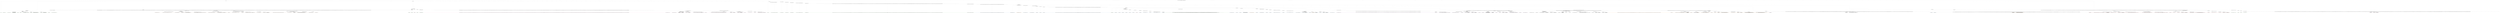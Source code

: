 digraph T {
	{
		rank=same
		447 [penwidth=3,colorscheme=set19,color=3,label="71;72;73;74;75;76;77;78;79;80_P\nP\n4.8%"]
		445 [penwidth=3,colorscheme=set19,color=3,label="91;92;93;94;95;96;97;98;99;100;131;132;133;134;135;136;137;138;139;140_P\nP\n0.85%"]
		443 [penwidth=3,colorscheme=set19,color=3,label="181;182;183;184;185;186;187;188;189;190;211;212;213;214;215;216;217;218;219;220_P\nP\n0.53%"]
		441 [penwidth=3,colorscheme=set19,color=3,label="261;262;263;264;265;266;267;268;269;270;331;332;333;334;335;336;337;338;339;340_P\nP\n6.6%"]
		438 [penwidth=3,colorscheme=set19,color=3,label="251;252;253;254;255;256;257;258;259;260_P\nP\n1.3%"]
		436 [penwidth=3,colorscheme=set19,color=3,label="391;392;393;394;395;396;397;398;399;400_P\nP\n2.5%"]
		434 [penwidth=3,colorscheme=set19,color=3,label="471;472;473;474;475;476;477;478;479;480;551;552;553;554;555;556;557;558;559;560_P\nP\n2.1%"]
		432 [penwidth=3,colorscheme=set19,color=3,label="601;602;603;604;605;606;607;608;609;610_P\nP\n5.1%"]
		430 [penwidth=3,colorscheme=set19,color=3,label="321;322;323;324;325;326;327;328;329;330_P\nP\n0.31%"]
		428 [penwidth=3,colorscheme=set19,color=3,label="381;382;383;384;385;386;387;388;389;390;461;462;463;464;465;466;467;468;469;470;511;512;513;514;515;516;517;518;519;520_P\nP\n5.7%"]
		426 [penwidth=3,colorscheme=set19,color=3,label="311;312;313;314;315;316;317;318;319;320_P\nP\n1%"]
		424 [penwidth=3,colorscheme=set19,color=3,label="451;452;453;454;455;456;457;458;459;460;541;542;543;544;545;546;547;548;549;550_P\nP\n6%"]
		419 [penwidth=3,colorscheme=set19,color=3,label="301;302;303;304;305;306;307;308;309;310_P\nP\n0.86%"]
		417 [penwidth=3,colorscheme=set19,color=3,label="371;372;373;374;375;376;377;378;379;380;441;442;443;444;445;446;447;448;449;450;501;502;503;504;505;506;507;508;509;510_P\nP\n5.3%"]
		415 [penwidth=3,colorscheme=set19,color=3,label="361;362;363;364;365;366;367;368;369;370_P\nP\n5.5%"]
		413 [penwidth=3,colorscheme=set19,color=3,label="291;292;293;294;295;296;297;298;299;300_P\nP\n2.7%"]
		411 [penwidth=3,colorscheme=set19,color=3,label="421;422;423;424;425;426;427;428;429;430_P\nP\n0.56%"]
		409 [penwidth=3,colorscheme=set19,color=3,label="531;532;533;534;535;536;537;538;539;540;581;582;583;584;585;586;587;588;589;590_P\nP\n5.2%"]
		407 [penwidth=3,colorscheme=set19,color=3,label="161;162;163;164;165;166;167;168;169;170_P\nP\n3.3%"]
		405 [penwidth=3,colorscheme=set19,color=3,label="191;192;193;194;195;196;197;198;199;200;231;232;233;234;235;236;237;238;239;240;281;282;283;284;285;286;287;288;289;290;351;352;353;354;355;356;357;358;359;360_P\nP\n10%"]
		403 [penwidth=3,colorscheme=set19,color=3,label="411;412;413;414;415;416;417;418;419;420;491;492;493;494;495;496;497;498;499;500_P\nP\n3.8%"]
		401 [penwidth=3,colorscheme=set19,color=3,label="571;572;573;574;575;576;577;578;579;580;641;642;643;644;645;646;647;648;649;650_P\nP\n0.38%"]
		399 [penwidth=3,colorscheme=set19,color=3,label="661;662;663;664;665;666;667;668;669;670;691;692;693;694;695;696;697;698;699;700_P\nP\n0.18%"]
		397 [penwidth=3,colorscheme=set19,color=3,label="781;782;783;784;785;786;787;788;789;790;811;812;813;814;815;816;817;818;819;820;831;832;833;834;835;836;837;838;839;840;861;862;863;864;865;866;867;868;869;870_P\nP\n0.31%"]
		395 [penwidth=3,colorscheme=set19,color=3,label="891;892;893;894;895;896;897;898;899;900;911;912;913;914;915;916;917;918;919;920_P\nP\n0.032%"]
		393 [penwidth=3,colorscheme=set19,color=3,label="1051;1052;1053;1054;1055;1056;1057;1058;1059;1060;1061;1062;1063;1064;1065;1066;1067;1068;1069;1070;1071;1072;1073;1074;1075;1076;1077;1078;1079;1080;1101;1102;1103;1104;1105;1106;1107;1108;1109;1110;1131;1132;1133;1134;1135;1136;1137;1138;1139;1140;1241;1242;1243;1244;1245;1246;1247;1248;1249;1250;1281;1282;1283;1284;1285;1286;1287;1288;1289;1290;1321;1322;1323;1324;1325;1326;1327;1328;1329;1330;1391;1392;1393;1394;1395;1396;1397;1398;1399;1400;1411;1412;1413;1414;1415;1416;1417;1418;1419;1420;1461;1462;1463;1464;1465;1466;1467;1468;1469;1470;1481;1482;1483;1484;1485;1486;1487;1488;1489;1490;1531;1532;1533;1534;1535;1536;1537;1538;1539;1540;1551;1552;1553;1554;1555;1556;1557;1558;1559;1560;1611;1612;1613;1614;1615;1616;1617;1618;1619;1620;1671;1672;1673;1674;1675;1676;1677;1678;1679;1680;1701;1702;1703;1704;1705;1706;1707;1708;1709;1710;1731;1732;1733;1734;1735;1736;1737;1738;1739;1740;1751;1752;1753;1754;1755;1756;1757;1758;1759;1760;1781;1782;1783;1784;1785;1786;1787;1788;1789;1790;1831;1832;1833;1834;1835;1836;1837;1838;1839;1840;1861;1862;1863;1864;1865;1866;1867;1868;1869;1870;1891;1892;1893;1894;1895;1896;1897;1898;1899;1900;1921;1922;1923;1924;1925;1926;1927;1928;1929;1930;1931;1932;1933;1934;1935;1936;1937;1938;1939;1940;1951;1952;1953;1954;1955;1956;1957;1958;1959;1960;1991;1992;1993;1994;1995;1996;1997;1998;1999;2000;2011;2012;2013;2014;2015;2016;2017;2018;2019;2020;2031;2032;2033;2034;2035;2036;2037;2038;2039;2040;2051;2052;2053;2054;2055;2056;2057;2058;2059;2060;2141;2142;2143;2144;2145;2146;2147;2148;2149;2150;2181;2182;2183;2184;2185;2186;2187;2188;2189;2190;2201;2202;2203;2204;2205;2206;2207;2208;2209;2210;2251;2252;2253;2254;2255;2256;2257;2258;2259;2260;2281;2282;2283;2284;2285;2286;2287;2288;2289;2290;2331;2332;2333;2334;2335;2336;2337;2338;2339;2340;2351;2352;2353;2354;2355;2356;2357;2358;2359;2360;2381;2382;2383;2384;2385;2386;2387;2388;2389;2390;2401;2402;2403;2404;2405;2406;2407;2408;2409;2410;2431;2432;2433;2434;2435;2436;2437;2438;2439;2440;2511;2512;2513;2514;2515;2516;2517;2518;2519;2520;2541;2542;2543;2544;2545;2546;2547;2548;2549;2550;2571;2572;2573;2574;2575;2576;2577;2578;2579;2580;2631;2632;2633;2634;2635;2636;2637;2638;2639;2640;2671;2672;2673;2674;2675;2676;2677;2678;2679;2680;2711;2712;2713;2714;2715;2716;2717;2718;2719;2720;2801;2802;2803;2804;2805;2806;2807;2808;2809;2810;2841;2842;2843;2844;2845;2846;2847;2848;2849;2850;2891;2892;2893;2894;2895;2896;2897;2898;2899;2900;2921;2922;2923;2924;2925;2926;2927;2928;2929;2930;2931;2932;2933;2934;2935;2936;2937;2938;2939;2940_P\nP\n0.0064%"]
		391 [penwidth=3,colorscheme=set19,color=3,label="2981;2982;2983;2984;2985;2986;2987;2988;2989;2990;3011;3012;3013;3014;3015;3016;3017;3018;3019;3020;3091;3092;3093;3094;3095;3096;3097;3098;3099;3100_P\nP\n0.12%"]
		380 [penwidth=3,colorscheme=set19,color=3,label="5971;5972;5973;5974;5975;5976;5977;5978;5979;5980;5981_P\nP\n2.8%"]
		367 [penwidth=3,colorscheme=set19,color=3,label="7352;7353;7354;7355;7356;7357;7358;7359;7360;7361;7402;7403;7404;7405;7406;7407;7408;7409;7410;7411;7462;7463;7464;7465;7466;7467;7468;7469;7470;7471;7492;7493;7494;7495;7496;7497;7498;7499;7500;7501;7602;7603;7604;7605;7606;7607;7608;7609;7610;7611;7782;7783;7784;7785;7786;7787;7788;7789;7790;7791;7852;7853;7854;7855;7856;7857;7858;7859;7860;7861;7952;7953;7954;7955;7956;7957;7958;7959;7960;7961;8093;8094;8095;8096;8097;8098;8099;8100;8101;8102;8273;8274;8275;8276;8277;8278;8279;8280;8281;8282;8373;8374;8375;8376;8377;8378;8379;8380;8381;8382;8703;8704;8705;8706;8707;8708;8709;8710;8711;8712;9113;9114;9115;9116;9117;9118;9119;9120;9121;9122;9303;9304;9305;9306;9307;9308;9309;9310;9311;9312;9443;9444;9445;9446;9447;9448;9449;9450;9451;9452;9713;9714;9715;9716;9717;9718;9719;9720;9721;9722;9923;9924;9925;9926;9927;9928;9929;9930;9931;9932;10023;10024;10025;10026;10027;10028;10029;10030;10031;10032;10153;10154;10155;10156;10157;10158;10159;10160;10161;10162;10233;10234;10235;10236;10237;10238;10239;10240;10241;10242_P\nP\n6.7%"]
		365 [penwidth=3,colorscheme=set19,color=3,label="81;82;83;84;85;86;87;88;89;90;101;102;103;104;105;106;107;108;109;110;111;112;113;114;115;116;117;118;119;120_P\nP\n4.1%"]
		363 [penwidth=3,colorscheme=set19,color=3,label="151;152;153;154;155;156;157;158;159;160_P\nP\n4.3%"]
		361 [penwidth=3,colorscheme=set19,color=3,label="221;222;223;224;225;226;227;228;229;230_P\nP\n0.26%"]
		359 [penwidth=3,colorscheme=set19,color=3,label="271;272;273;274;275;276;277;278;279;280;341;342;343;344;345;346;347;348;349;350_P\nP\n6.6%"]
		358 [penwidth=3,colorscheme=set19,color=2,label="3101;3102;3103;3104;3105;3106;3107;3108;3109;3110;3131;3132;3133;3134;3135;3136;3137;3138;3139;3140;3151;3152;3153;3154;3155;3156;3157;3158;3159;3160;3191;3192;3193;3194;3195;3196;3197;3198;3199;3200;3211;3212;3213;3214;3215;3216;3217;3218;3219;3220;3231;3232;3233;3234;3235;3236;3237;3238;3239;3240;3311;3312;3313;3314;3315;3316;3317;3318;3319;3320;3371;3372;3373;3374;3375;3376;3377;3378;3379;3380;3391;3392;3393;3394;3395;3396;3397;3398;3399;3400;3431;3432;3433;3434;3435;3436;3437;3438;3439;3440;3441;3442;3443;3444;3445;3446;3447;3448;3449;3450_M1\nM1\n2.2%"]
		357 [penwidth=3,colorscheme=set19,color=2,label="3581;3582;3583;3584;3585;3586;3587;3588;3589;3590;3671;3672;3673;3674;3675;3676;3677;3678;3679;3680_M1\nM1\n1.6%"]
		356 [penwidth=3,colorscheme=set19,color=2,label="3721;3722;3723;3724;3725;3726;3727;3728;3729;3730;3761;3762;3763;3764;3765;3766;3767;3768;3769;3770_M1\nM1\n3.6%"]
		355 [penwidth=3,colorscheme=set19,color=2,label="3871;3872;3873;3874;3875;3876;3877;3878;3879;3880;3941;3942;3943;3944;3945;3946;3947;3948;3949;3950_M1\nM1\n2.2%"]
		354 [penwidth=3,colorscheme=set19,color=2,label="4051;4052;4053;4054;4055;4056;4057;4058;4059;4060_M1\nM1\n0.38%"]
		353 [penwidth=3,colorscheme=set19,color=2,label="4121;4122;4123;4124;4125;4126;4127;4128;4129;4130_M1\nM1\n0.33%"]
		352 [penwidth=3,colorscheme=set19,color=2,label="4181;4182;4183;4184;4185;4186;4187;4188;4189;4190_M1\nM1\n0.13%"]
		351 [penwidth=3,colorscheme=set19,color=2,label="4261;4262;4263;4264;4265;4266;4267;4268;4269;4270;4381;4382;4383;4384;4385;4386;4387;4388;4389;4390;4541;4542;4543;4544;4545;4546;4547;4548;4549;4550;4741;4742;4743;4744;4745;4746;4747;4748;4749;4750;4851;4852;4853;4854;4855;4856;4857;4858;4859;4860;4991;4992;4993;4994;4995;4996;4997;4998;4999;5000;5021;5022;5023;5024;5025;5026;5027;5028;5029;5030;5061;5062;5063;5064;5065;5066;5067;5068;5069;5070;5101;5102;5103;5104;5105;5106;5107;5108;5109;5110;5261;5262;5263;5264;5265;5266;5267;5268;5269;5270;5331;5332;5333;5334;5335;5336;5337;5338;5339;5340;5391;5392;5393;5394;5395;5396;5397;5398;5399;5400;5421;5422;5423;5424;5425;5426;5427;5428;5429;5430;5471;5472;5473;5474;5475;5476;5477;5478;5479;5480;5511;5512;5513;5514;5515;5516;5517;5518;5519;5520;5591;5592;5593;5594;5595;5596;5597;5598;5599;5600;5721;5722;5723;5724;5725;5726;5727;5728;5729;5730;5751;5752;5753;5754;5755;5756;5757;5758;5759;5760;5811;5812;5813;5814;5815;5816;5817;5818;5819;5820;5861;5862;5863;5864;5865;5866;5867;5868;5869;5870;5901;5902;5903;5904;5905;5906;5907;5908;5909;5910_M1\nM1\n0.031%"]
		350 [penwidth=3,colorscheme=set19,color=2,label="5971;5972;5973;5974;5975;5976;5977;5978;5979;5980;5981_M1\nM1\n2%"]
		348 [penwidth=3,colorscheme=set19,color=2,label="6012;6013;6014;6015;6016;6017;6018;6019;6020;6021_M1\nM1\n4.5%"]
		346 [penwidth=3,colorscheme=set19,color=2,label="6072;6073;6074;6075;6076;6077;6078;6079;6080;6081_M1\nM1\n2.6%"]
		344 [penwidth=3,colorscheme=set19,color=2,label="6132;6133;6134;6135;6136;6137;6138;6139;6140;6141;6222;6223;6224;6225;6226;6227;6228;6229;6230;6231_M1\nM1\n5.5%"]
		342 [penwidth=3,colorscheme=set19,color=2,label="6332;6333;6334;6335;6336;6337;6338;6339;6340;6341_M1\nM1\n2%"]
		340 [penwidth=3,colorscheme=set19,color=2,label="6552;6553;6554;6555;6556;6557;6558;6559;6560;6561;6592;6593;6594;6595;6596;6597;6598;6599;6600;6601_M1\nM1\n0.12%"]
		338 [penwidth=3,colorscheme=set19,color=2,label="6662;6663;6664;6665;6666;6667;6668;6669;6670;6671_M1\nM1\n0.11%"]
		336 [penwidth=3,colorscheme=set19,color=2,label="6812;6813;6814;6815;6816;6817;6818;6819;6820;6821_M1\nM1\n0.014%"]
		334 [penwidth=3,colorscheme=set19,color=2,label="6902;6903;6904;6905;6906;6907;6908;6909;6910;6911;7012;7013;7014;7015;7016;7017;7018;7019;7020;7021;7062;7063;7064;7065;7066;7067;7068;7069;7070;7071_M1\nM1\n0.03%"]
		332 [penwidth=3,colorscheme=set19,color=2,label="7232;7233;7234;7235;7236;7237;7238;7239;7240;7241_M1\nM1\n0.00066%"]
		330 [penwidth=3,colorscheme=set19,color=2,label="7612;7613;7614;7615;7616;7617;7618;7619;7620;7621;7682;7683;7684;7685;7686;7687;7688;7689;7690;7691;7972;7973;7974;7975;7976;7977;7978;7979;7980;7981_M1\nM1\n0.006%"]
		327 [penwidth=3,colorscheme=set19,color=2,label="8163;8164;8165;8166;8167;8168;8169;8170;8171;8172;8293;8294;8295;8296;8297;8298;8299;8300;8301;8302_M1\nM1\n4.9%"]
		325 [penwidth=3,colorscheme=set19,color=2,label="8403;8404;8405;8406;8407;8408;8409;8410;8411;8412_M1\nM1\n7.4%"]
		323 [penwidth=3,colorscheme=set19,color=2,label="8633;8634;8635;8636;8637;8638;8639;8640;8641;8642_M1\nM1\n6.7%"]
		321 [penwidth=3,colorscheme=set19,color=2,label="8283;8284;8285;8286;8287;8288;8289;8290;8291;8292_M1\nM1\n11%"]
		319 [penwidth=3,colorscheme=set19,color=2,label="8393;8394;8395;8396;8397;8398;8399;8400;8401;8402_M1\nM1\n7.8%"]
		317 [penwidth=3,colorscheme=set19,color=2,label="8383;8384;8385;8386;8387;8388;8389;8390;8391;8392_M1\nM1\n4.8%"]
		315 [penwidth=3,colorscheme=set19,color=2,label="8533;8534;8535;8536;8537;8538;8539;8540;8541;8542_M1\nM1\n1.4%"]
		313 [penwidth=3,colorscheme=set19,color=2,label="8623;8624;8625;8626;8627;8628;8629;8630;8631;8632_M1\nM1\n6.3%"]
		311 [penwidth=3,colorscheme=set19,color=2,label="6122;6123;6124;6125;6126;6127;6128;6129;6130;6131;6182;6183;6184;6185;6186;6187;6188;6189;6190;6191_M1\nM1\n5.5%"]
		310 [penwidth=3,colorscheme=set19,color=2,label="6212;6213;6214;6215;6216;6217;6218;6219;6220;6221_M1\nM1\n1.2%"]
		309 [penwidth=3,colorscheme=set19,color=2,label="6252;6253;6254;6255;6256;6257;6258;6259;6260;6261_M1\nM1\n1%"]
		308 [penwidth=3,colorscheme=set19,color=2,label="6372;6373;6374;6375;6376;6377;6378;6379;6380;6381_M1\nM1\n0.52%"]
		307 [penwidth=3,colorscheme=set19,color=2,label="6412;6413;6414;6415;6416;6417;6418;6419;6420;6421_M1\nM1\n0.41%"]
		306 [penwidth=3,colorscheme=set19,color=2,label="6472;6473;6474;6475;6476;6477;6478;6479;6480;6481_M1\nM1\n0.64%"]
		305 [penwidth=3,colorscheme=set19,color=2,label="6542;6543;6544;6545;6546;6547;6548;6549;6550;6551_M1\nM1\n0.53%"]
		304 [penwidth=3,colorscheme=set19,color=2,label="6582;6583;6584;6585;6586;6587;6588;6589;6590;6591;6612;6613;6614;6615;6616;6617;6618;6619;6620;6621_M1\nM1\n0.028%"]
		303 [penwidth=3,colorscheme=set19,color=2,label="6762;6763;6764;6765;6766;6767;6768;6769;6770;6771_M1\nM1\n0.098%"]
		302 [penwidth=3,colorscheme=set19,color=2,label="6892;6893;6894;6895;6896;6897;6898;6899;6900;6901;6982;6983;6984;6985;6986;6987;6988;6989;6990;6991;7002;7003;7004;7005;7006;7007;7008;7009;7010;7011_M1\nM1\n0.025%"]
		301 [penwidth=3,colorscheme=set19,color=2,label="7052;7053;7054;7055;7056;7057;7058;7059;7060;7061_M1\nM1\n0.023%"]
		299 [penwidth=3,colorscheme=set19,color=2,label="6112;6113;6114;6115;6116;6117;6118;6119;6120;6121;6172;6173;6174;6175;6176;6177;6178;6179;6180;6181_M1\nM1\n6%"]
		297 [penwidth=3,colorscheme=set19,color=2,label="3611;3612;3613;3614;3615;3616;3617;3618;3619;3620_M1\nM1\n0.96%"]
		295 [penwidth=3,colorscheme=set19,color=2,label="3661;3662;3663;3664;3665;3666;3667;3668;3669;3670_M1\nM1\n5.9%"]
		294 [penwidth=3,colorscheme=set19,color=8,label="291;292;293;294;295;296;297;298;299;300_M2\nM2\n1.3%"]
		292 [penwidth=3,colorscheme=set19,color=8,label="621;622;623;624;625;626;627;628;629;630;651;652;653;654;655;656;657;658;659;660;701;702;703;704;705;706;707;708;709;710;731;732;733;734;735;736;737;738;739;740;761;762;763;764;765;766;767;768;769;770;791;792;793;794;795;796;797;798;799;800;821;822;823;824;825;826;827;828;829;830;871;872;873;874;875;876;877;878;879;880;921;922;923;924;925;926;927;928;929;930;941;942;943;944;945;946;947;948;949;950;971;972;973;974;975;976;977;978;979;980;1021;1022;1023;1024;1025;1026;1027;1028;1029;1030;1141;1142;1143;1144;1145;1146;1147;1148;1149;1150;1181;1182;1183;1184;1185;1186;1187;1188;1189;1190;1231;1232;1233;1234;1235;1236;1237;1238;1239;1240;1261;1262;1263;1264;1265;1266;1267;1268;1269;1270;1291;1292;1293;1294;1295;1296;1297;1298;1299;1300;1331;1332;1333;1334;1335;1336;1337;1338;1339;1340;1361;1362;1363;1364;1365;1366;1367;1368;1369;1370;1451;1452;1453;1454;1455;1456;1457;1458;1459;1460;1491;1492;1493;1494;1495;1496;1497;1498;1499;1500;1511;1512;1513;1514;1515;1516;1517;1518;1519;1520;1541;1542;1543;1544;1545;1546;1547;1548;1549;1550;1561;1562;1563;1564;1565;1566;1567;1568;1569;1570;1591;1592;1593;1594;1595;1596;1597;1598;1599;1600;1621;1622;1623;1624;1625;1626;1627;1628;1629;1630;1681;1682;1683;1684;1685;1686;1687;1688;1689;1690;1741;1742;1743;1744;1745;1746;1747;1748;1749;1750;1791;1792;1793;1794;1795;1796;1797;1798;1799;1800;1801;1802;1803;1804;1805;1806;1807;1808;1809;1810;1821;1822;1823;1824;1825;1826;1827;1828;1829;1830;1841;1842;1843;1844;1845;1846;1847;1848;1849;1850;1871;1872;1873;1874;1875;1876;1877;1878;1879;1880;1941;1942;1943;1944;1945;1946;1947;1948;1949;1950;2021;2022;2023;2024;2025;2026;2027;2028;2029;2030;2041;2042;2043;2044;2045;2046;2047;2048;2049;2050;2061;2062;2063;2064;2065;2066;2067;2068;2069;2070;2091;2092;2093;2094;2095;2096;2097;2098;2099;2100;2121;2122;2123;2124;2125;2126;2127;2128;2129;2130;2161;2162;2163;2164;2165;2166;2167;2168;2169;2170;2231;2232;2233;2234;2235;2236;2237;2238;2239;2240;2291;2292;2293;2294;2295;2296;2297;2298;2299;2300;2321;2322;2323;2324;2325;2326;2327;2328;2329;2330;2361;2362;2363;2364;2365;2366;2367;2368;2369;2370;2421;2422;2423;2424;2425;2426;2427;2428;2429;2430;2441;2442;2443;2444;2445;2446;2447;2448;2449;2450;2491;2492;2493;2494;2495;2496;2497;2498;2499;2500;2551;2552;2553;2554;2555;2556;2557;2558;2559;2560;2591;2592;2593;2594;2595;2596;2597;2598;2599;2600;2611;2612;2613;2614;2615;2616;2617;2618;2619;2620;2651;2652;2653;2654;2655;2656;2657;2658;2659;2660;2761;2762;2763;2764;2765;2766;2767;2768;2769;2770;2781;2782;2783;2784;2785;2786;2787;2788;2789;2790;2811;2812;2813;2814;2815;2816;2817;2818;2819;2820;2851;2852;2853;2854;2855;2856;2857;2858;2859;2860;2881;2882;2883;2884;2885;2886;2887;2888;2889;2890;2961;2962;2963;2964;2965;2966;2967;2968;2969;2970;3001;3002;3003;3004;3005;3006;3007;3008;3009;3010;3021;3022;3023;3024;3025;3026;3027;3028;3029;3030;3041;3042;3043;3044;3045;3046;3047;3048;3049;3050;3061;3062;3063;3064;3065;3066;3067;3068;3069;3070;3111;3112;3113;3114;3115;3116;3117;3118;3119;3120;3141;3142;3143;3144;3145;3146;3147;3148;3149;3150;3161;3162;3163;3164;3165;3166;3167;3168;3169;3170;3201;3202;3203;3204;3205;3206;3207;3208;3209;3210;3261;3262;3263;3264;3265;3266;3267;3268;3269;3270;3291;3292;3293;3294;3295;3296;3297;3298;3299;3300;3361;3362;3363;3364;3365;3366;3367;3368;3369;3370;3381;3382;3383;3384;3385;3386;3387;3388;3389;3390;3421;3422;3423;3424;3425;3426;3427;3428;3429;3430;3471;3472;3473;3474;3475;3476;3477;3478;3479;3480;3501;3502;3503;3504;3505;3506;3507;3508;3509;3510;3511;3512;3513;3514;3515;3516;3517;3518;3519;3520;3541;3542;3543;3544;3545;3546;3547;3548;3549;3550;3571;3572;3573;3574;3575;3576;3577;3578;3579;3580;3601;3602;3603;3604;3605;3606;3607;3608;3609;3610;3641;3642;3643;3644;3645;3646;3647;3648;3649;3650;3691;3692;3693;3694;3695;3696;3697;3698;3699;3700;3701;3702;3703;3704;3705;3706;3707;3708;3709;3710;3781;3782;3783;3784;3785;3786;3787;3788;3789;3790;3851;3852;3853;3854;3855;3856;3857;3858;3859;3860_M2\nM2\n3.8%"]
		289 [penwidth=3,colorscheme=set19,color=8,label="4081;4082;4083;4084;4085;4086;4087;4088;4089;4090;4161;4162;4163;4164;4165;4166;4167;4168;4169;4170_M2\nM2\n2.5%"]
		286 [penwidth=3,colorscheme=set19,color=8,label="4351;4352;4353;4354;4355;4356;4357;4358;4359;4360;4451;4452;4453;4454;4455;4456;4457;4458;4459;4460_M2\nM2\n4.1%"]
		283 [penwidth=3,colorscheme=set19,color=8,label="4731;4732;4733;4734;4735;4736;4737;4738;4739;4740_M2\nM2\n5.9%"]
		281 [penwidth=3,colorscheme=set19,color=8,label="4751;4752;4753;4754;4755;4756;4757;4758;4759;4760_M2\nM2\n5.1%"]
		279 [penwidth=3,colorscheme=set19,color=8,label="4441;4442;4443;4444;4445;4446;4447;4448;4449;4450_M2\nM2\n3.2%"]
		277 [penwidth=3,colorscheme=set19,color=8,label="4581;4582;4583;4584;4585;4586;4587;4588;4589;4590_M2\nM2\n6.2%"]
		275 [penwidth=3,colorscheme=set19,color=8,label="4281;4282;4283;4284;4285;4286;4287;4288;4289;4290;4341;4342;4343;4344;4345;4346;4347;4348;4349;4350;4431;4432;4433;4434;4435;4436;4437;4438;4439;4440;4501;4502;4503;4504;4505;4506;4507;4508;4509;4510_M2\nM2\n0.44%"]
		273 [penwidth=3,colorscheme=set19,color=8,label="4571;4572;4573;4574;4575;4576;4577;4578;4579;4580_M2\nM2\n7.3%"]
		270 [penwidth=3,colorscheme=set19,color=8,label="4151;4152;4153;4154;4155;4156;4157;4158;4159;4160;4241;4242;4243;4244;4245;4246;4247;4248;4249;4250;4331;4332;4333;4334;4335;4336;4337;4338;4339;4340;4421;4422;4423;4424;4425;4426;4427;4428;4429;4430;4491;4492;4493;4494;4495;4496;4497;4498;4499;4500;4561;4562;4563;4564;4565;4566;4567;4568;4569;4570;4641;4642;4643;4644;4645;4646;4647;4648;4649;4650_M2\nM2\n6.1%"]
		268 [penwidth=3,colorscheme=set19,color=8,label="4231;4232;4233;4234;4235;4236;4237;4238;4239;4240_M2\nM2\n1.2%"]
		266 [penwidth=3,colorscheme=set19,color=8,label="4271;4272;4273;4274;4275;4276;4277;4278;4279;4280_M2\nM2\n5.6%"]
		263 [penwidth=3,colorscheme=set19,color=8,label="4321;4322;4323;4324;4325;4326;4327;4328;4329;4330_M2\nM2\n2.5%"]
		261 [penwidth=3,colorscheme=set19,color=8,label="4691;4692;4693;4694;4695;4696;4697;4698;4699;4700_M2\nM2\n5.1%"]
		259 [penwidth=3,colorscheme=set19,color=8,label="4411;4412;4413;4414;4415;4416;4417;4418;4419;4420_M2\nM2\n6.1%"]
		257 [penwidth=3,colorscheme=set19,color=8,label="4211;4212;4213;4214;4215;4216;4217;4218;4219;4220;4401;4402;4403;4404;4405;4406;4407;4408;4409;4410_M2\nM2\n5.4%"]
		255 [penwidth=3,colorscheme=set19,color=8,label="4481;4482;4483;4484;4485;4486;4487;4488;4489;4490_M2\nM2\n2.1%"]
		253 [penwidth=3,colorscheme=set19,color=8,label="4551;4552;4553;4554;4555;4556;4557;4558;4559;4560;4631;4632;4633;4634;4635;4636;4637;4638;4639;4640_M2\nM2\n2%"]
		251 [penwidth=3,colorscheme=set19,color=8,label="4681;4682;4683;4684;4685;4686;4687;4688;4689;4690_M2\nM2\n7.3%"]
		250 [penwidth=3,colorscheme=set19,color=8,label="6472;6473;6474;6475;6476;6477;6478;6479;6480;6481_M2\nM2\n0.28%"]
		247 [penwidth=3,colorscheme=set19,color=8,label="4021;4022;4023;4024;4025;4026;4027;4028;4029;4030_M2\nM2\n8.5%"]
		245 [penwidth=3,colorscheme=set19,color=8,label="4071;4072;4073;4074;4075;4076;4077;4078;4079;4080_M2\nM2\n2%"]
		243 [penwidth=3,colorscheme=set19,color=8,label="4201;4202;4203;4204;4205;4206;4207;4208;4209;4210_M2\nM2\n6%"]
		239 [penwidth=3,colorscheme=set19,color=9,label="8933;8934;8935;8936;8937;8938;8939;8940;8941;8942_M3\nM3\n5.1%"]
		237 [penwidth=3,colorscheme=set19,color=9,label="9003;9004;9005;9006;9007;9008;9009;9010;9011;9012;9223;9224;9225;9226;9227;9228;9229;9230;9231;9232_M3\nM3\n1.7%"]
		235 [penwidth=3,colorscheme=set19,color=9,label="9573;9574;9575;9576;9577;9578;9579;9580;9581;9582_M3\nM3\n5.4%"]
		230 [penwidth=3,colorscheme=set19,color=9,label="9333;9334;9335;9336;9337;9338;9339;9340;9341;9342;9473;9474;9475;9476;9477;9478;9479;9480;9481;9482_M3\nM3\n3.9%"]
		228 [penwidth=3,colorscheme=set19,color=9,label="9753;9754;9755;9756;9757;9758;9759;9760;9761;9762_M3\nM3\n0.96%"]
		226 [penwidth=3,colorscheme=set19,color=9,label="9843;9844;9845;9846;9847;9848;9849;9850;9851;9852;9933;9934;9935;9936;9937;9938;9939;9940;9941;9942_M3\nM3\n5%"]
		224 [penwidth=3,colorscheme=set19,color=9,label="10043;10044;10045;10046;10047;10048;10049;10050;10051;10052_M3\nM3\n5.2%"]
		222 [penwidth=3,colorscheme=set19,color=9,label="10033;10034;10035;10036;10037;10038;10039;10040;10041;10042_M3\nM3\n0.48%"]
		220 [penwidth=3,colorscheme=set19,color=9,label="10243;10244;10245;10246;10247;10248;10249;10250;10251;10252_M3\nM3\n5.9%"]
		218 [penwidth=3,colorscheme=set19,color=9,label="9463;9464;9465;9466;9467;9468;9469;9470;9471;9472_M3\nM3\n9.5%"]
		216 [penwidth=3,colorscheme=set19,color=9,label="9603;9604;9605;9606;9607;9608;9609;9610;9611;9612_M3\nM3\n5.3%"]
		214 [penwidth=3,colorscheme=set19,color=9,label="9593;9594;9595;9596;9597;9598;9599;9600;9601;9602_M3\nM3\n9.9%"]
		212 [penwidth=3,colorscheme=set19,color=9,label="9833;9834;9835;9836;9837;9838;9839;9840;9841;9842_M3\nM3\n8.4%"]
		210 [penwidth=3,colorscheme=set19,color=9,label="9013;9014;9015;9016;9017;9018;9019;9020;9021;9022;9133;9134;9135;9136;9137;9138;9139;9140;9141;9142_M3\nM3\n2.9%"]
		208 [penwidth=3,colorscheme=set19,color=9,label="9323;9324;9325;9326;9327;9328;9329;9330;9331;9332;9453;9454;9455;9456;9457;9458;9459;9460;9461;9462;9583;9584;9585;9586;9587;9588;9589;9590;9591;9592_M3\nM3\n4.6%"]
		206 [penwidth=3,colorscheme=set19,color=9,label="9743;9744;9745;9746;9747;9748;9749;9750;9751;9752_M3\nM3\n5%"]
		204 [penwidth=3,colorscheme=set19,color=9,label="9123;9124;9125;9126;9127;9128;9129;9130;9131;9132_M3\nM3\n3.4%"]
		202 [penwidth=3,colorscheme=set19,color=9,label="9313;9314;9315;9316;9317;9318;9319;9320;9321;9322_M3\nM3\n0.21%"]
		200 [penwidth=3,colorscheme=set19,color=9,label="9733;9734;9735;9736;9737;9738;9739;9740;9741;9742_M3\nM3\n6.8%"]
		198 [penwidth=3,colorscheme=set19,color=9,label="9723;9724;9725;9726;9727;9728;9729;9730;9731;9732_M3\nM3\n5%"]
		196 [penwidth=3,colorscheme=set19,color=9,label="9823;9824;9825;9826;9827;9828;9829;9830;9831;9832_M3\nM3\n5.2%"]
		192 [penwidth=3,colorscheme=set19,color=7,label="9053;9054;9055;9056;9057;9058;9059;9060;9061;9062;9173;9174;9175;9176;9177;9178;9179;9180;9181;9182_M4\nM4\n3%"]
		189 [penwidth=3,colorscheme=set19,color=7,label="9363;9364;9365;9366;9367;9368;9369;9370;9371;9372;9793;9794;9795;9796;9797;9798;9799;9800;9801;9802;9883;9884;9885;9886;9887;9888;9889;9890;9891;9892;10263;10264;10265;10266;10267;10268;10269;10270;10271;10272_M4\nM4\n6%"]
		187 [penwidth=3,colorscheme=set19,color=7,label="9513;9514;9515;9516;9517;9518;9519;9520;9521;9522;9653;9654;9655;9656;9657;9658;9659;9660;9661;9662_M4\nM4\n2.5%"]
		185 [penwidth=3,colorscheme=set19,color=7,label="10103;10104;10105;10106;10107;10108;10109;10110;10111;10112_M4\nM4\n0.69%"]
		183 [penwidth=3,colorscheme=set19,color=7,label="10323;10324;10325;10326;10327;10328;10329;10330;10331;10332;10363;10364;10365;10366;10367;10368;10369;10370;10371;10372_M4\nM4\n5.8%"]
		181 [penwidth=3,colorscheme=set19,color=7,label="9873;9874;9875;9876;9877;9878;9879;9880;9881;9882;9983;9984;9985;9986;9987;9988;9989;9990;9991;9992;10093;10094;10095;10096;10097;10098;10099;10100;10101;10102_M4\nM4\n0.099%"]
		179 [penwidth=3,colorscheme=set19,color=7,label="10193;10194;10195;10196;10197;10198;10199;10200;10201;10202_M4\nM4\n5.7%"]
		177 [penwidth=3,colorscheme=set19,color=7,label="9353;9354;9355;9356;9357;9358;9359;9360;9361;9362;9503;9504;9505;9506;9507;9508;9509;9510;9511;9512;9643;9644;9645;9646;9647;9648;9649;9650;9651;9652_M4\nM4\n1.8%"]
		175 [penwidth=3,colorscheme=set19,color=7,label="9783;9784;9785;9786;9787;9788;9789;9790;9791;9792;9863;9864;9865;9866;9867;9868;9869;9870;9871;9872_M4\nM4\n2.3%"]
		173 [penwidth=3,colorscheme=set19,color=7,label="10083;10084;10085;10086;10087;10088;10089;10090;10091;10092_M4\nM4\n7%"]
		171 [penwidth=3,colorscheme=set19,color=7,label="8873;8874;8875;8876;8877;8878;8879;8880;8881;8882_M4\nM4\n3.1%"]
		168 [penwidth=3,colorscheme=set19,color=7,label="9493;9494;9495;9496;9497;9498;9499;9500;9501;9502;9633;9634;9635;9636;9637;9638;9639;9640;9641;9642;10313;10314;10315;10316;10317;10318;10319;10320;10321;10322_M4\nM4\n8.1%"]
		166 [penwidth=3,colorscheme=set19,color=7,label="9623;9624;9625;9626;9627;9628;9629;9630;9631;9632_M4\nM4\n3.7%"]
		164 [penwidth=3,colorscheme=set19,color=7,label="9973;9974;9975;9976;9977;9978;9979;9980;9981;9982;10073;10074;10075;10076;10077;10078;10079;10080;10081;10082_M4\nM4\n0.62%"]
		162 [penwidth=3,colorscheme=set19,color=7,label="10183;10184;10185;10186;10187;10188;10189;10190;10191;10192_M4\nM4\n8.2%"]
		160 [penwidth=3,colorscheme=set19,color=7,label="9773;9774;9775;9776;9777;9778;9779;9780;9781;9782;9963;9964;9965;9966;9967;9968;9969;9970;9971;9972_M4\nM4\n4.3%"]
		158 [penwidth=3,colorscheme=set19,color=7,label="10173;10174;10175;10176;10177;10178;10179;10180;10181;10182_M4\nM4\n1.5%"]
		156 [penwidth=3,colorscheme=set19,color=7,label="10253;10254;10255;10256;10257;10258;10259;10260;10261;10262_M4\nM4\n5.5%"]
		154 [penwidth=3,colorscheme=set19,color=7,label="8953;8954;8955;8956;8957;8958;8959;8960;8961;8962;9033;9034;9035;9036;9037;9038;9039;9040;9041;9042;9153;9154;9155;9156;9157;9158;9159;9160;9161;9162;9233;9234;9235;9236;9237;9238;9239;9240;9241;9242;9483;9484;9485;9486;9487;9488;9489;9490;9491;9492_M4\nM4\n8%"]
		152 [penwidth=3,colorscheme=set19,color=7,label="9613;9614;9615;9616;9617;9618;9619;9620;9621;9622;9763;9764;9765;9766;9767;9768;9769;9770;9771;9772_M4\nM4\n3.6%"]
		150 [penwidth=3,colorscheme=set19,color=7,label="9953;9954;9955;9956;9957;9958;9959;9960;9961;9962_M4\nM4\n0.72%"]
		148 [penwidth=3,colorscheme=set19,color=7,label="10063;10064;10065;10066;10067;10068;10069;10070;10071;10072;10163;10164;10165;10166;10167;10168;10169;10170;10171;10172;10303;10304;10305;10306;10307;10308;10309;10310;10311;10312_M4\nM4\n5.3%"]
		146 [penwidth=3,colorscheme=set19,color=7,label="9853;9854;9855;9856;9857;9858;9859;9860;9861;9862;9943;9944;9945;9946;9947;9948;9949;9950;9951;9952_M4\nM4\n5.2%"]
		144 [penwidth=3,colorscheme=set19,color=7,label="10053;10054;10055;10056;10057;10058;10059;10060;10061;10062_M4\nM4\n7.1%"]
		143 [penwidth=3,colorscheme=set19,color=5,label="3581;3582;3583;3584;3585;3586;3587;3588;3589;3590;3671;3672;3673;3674;3675;3676;3677;3678;3679;3680_M5\nM5\n2.8%"]
		142 [penwidth=3,colorscheme=set19,color=5,label="6132;6133;6134;6135;6136;6137;6138;6139;6140;6141;6222;6223;6224;6225;6226;6227;6228;6229;6230;6231_M5\nM5\n2.3%"]
		141 [penwidth=3,colorscheme=set19,color=5,label="8283;8284;8285;8286;8287;8288;8289;8290;8291;8292_M5\nM5\n0.18%"]
		139 [penwidth=3,colorscheme=set19,color=5,label="6452;6453;6454;6455;6456;6457;6458;6459;6460;6461;6512;6513;6514;6515;6516;6517;6518;6519;6520;6521;6642;6643;6644;6645;6646;6647;6648;6649;6650;6651;6702;6703;6704;6705;6706;6707;6708;6709;6710;6711;6742;6743;6744;6745;6746;6747;6748;6749;6750;6751;6872;6873;6874;6875;6876;6877;6878;6879;6880;6881;6922;6923;6924;6925;6926;6927;6928;6929;6930;6931;6962;6963;6964;6965;6966;6967;6968;6969;6970;6971;7092;7093;7094;7095;7096;7097;7098;7099;7100;7101;7162;7163;7164;7165;7166;7167;7168;7169;7170;7171;7292;7293;7294;7295;7296;7297;7298;7299;7300;7301;7442;7443;7444;7445;7446;7447;7448;7449;7450;7451;7472;7473;7474;7475;7476;7477;7478;7479;7480;7481;7522;7523;7524;7525;7526;7527;7528;7529;7530;7531;7582;7583;7584;7585;7586;7587;7588;7589;7590;7591;7652;7653;7654;7655;7656;7657;7658;7659;7660;7661;7732;7733;7734;7735;7736;7737;7738;7739;7740;7741;7832;7833;7834;7835;7836;7837;7838;7839;7840;7841;7902;7903;7904;7905;7906;7907;7908;7909;7910;7911;7982;7983;7984;7985;7986;7987;7988;7989;7990;7991_M5\nM5\n1.4%"]
		135 [penwidth=3,colorscheme=set19,color=5,label="8203;8204;8205;8206;8207;8208;8209;8210;8211;8212_M5\nM5\n1.1%"]
		133 [penwidth=3,colorscheme=set19,color=5,label="8353;8354;8355;8356;8357;8358;8359;8360;8361;8362;8483;8484;8485;8486;8487;8488;8489;8490;8491;8492;8603;8604;8605;8606;8607;8608;8609;8610;8611;8612;8673;8674;8675;8676;8677;8678;8679;8680;8681;8682_M5\nM5\n2.7%"]
		131 [penwidth=3,colorscheme=set19,color=5,label="8893;8894;8895;8896;8897;8898;8899;8900;8901;8902_M5\nM5\n8.6%"]
		129 [penwidth=3,colorscheme=set19,color=5,label="8343;8344;8345;8346;8347;8348;8349;8350;8351;8352_M5\nM5\n2%"]
		127 [penwidth=3,colorscheme=set19,color=5,label="8593;8594;8595;8596;8597;8598;8599;8600;8601;8602_M5\nM5\n7%"]
		125 [penwidth=3,colorscheme=set19,color=5,label="8473;8474;8475;8476;8477;8478;8479;8480;8481;8482;8583;8584;8585;8586;8587;8588;8589;8590;8591;8592_M5\nM5\n2.3%"]
		123 [penwidth=3,colorscheme=set19,color=5,label="8663;8664;8665;8666;8667;8668;8669;8670;8671;8672_M5\nM5\n6.2%"]
		121 [penwidth=3,colorscheme=set19,color=5,label="8573;8574;8575;8576;8577;8578;8579;8580;8581;8582_M5\nM5\n8.8%"]
		119 [penwidth=3,colorscheme=set19,color=5,label="8193;8194;8195;8196;8197;8198;8199;8200;8201;8202_M5\nM5\n4.2%"]
		117 [penwidth=3,colorscheme=set19,color=5,label="8333;8334;8335;8336;8337;8338;8339;8340;8341;8342_M5\nM5\n4.7%"]
		115 [penwidth=3,colorscheme=set19,color=5,label="8463;8464;8465;8466;8467;8468;8469;8470;8471;8472;8753;8754;8755;8756;8757;8758;8759;8760;8761;8762;8823;8824;8825;8826;8827;8828;8829;8830;8831;8832_M5\nM5\n5.6%"]
		113 [penwidth=3,colorscheme=set19,color=5,label="8323;8324;8325;8326;8327;8328;8329;8330;8331;8332;8453;8454;8455;8456;8457;8458;8459;8460;8461;8462_M5\nM5\n1.4%"]
		111 [penwidth=3,colorscheme=set19,color=5,label="8563;8564;8565;8566;8567;8568;8569;8570;8571;8572_M5\nM5\n5.5%"]
		109 [penwidth=3,colorscheme=set19,color=5,label="8743;8744;8745;8746;8747;8748;8749;8750;8751;8752_M5\nM5\n5.1%"]
		106 [penwidth=3,colorscheme=set19,color=5,label="8313;8314;8315;8316;8317;8318;8319;8320;8321;8322;8443;8444;8445;8446;8447;8448;8449;8450;8451;8452;8653;8654;8655;8656;8657;8658;8659;8660;8661;8662;8733;8734;8735;8736;8737;8738;8739;8740;8741;8742_M5\nM5\n6%"]
		104 [penwidth=3,colorscheme=set19,color=5,label="8433;8434;8435;8436;8437;8438;8439;8440;8441;8442;8553;8554;8555;8556;8557;8558;8559;8560;8561;8562;8643;8644;8645;8646;8647;8648;8649;8650;8651;8652;8723;8724;8725;8726;8727;8728;8729;8730;8731;8732_M5\nM5\n5.9%"]
		101 [penwidth=3,colorscheme=set19,color=5,label="8423;8424;8425;8426;8427;8428;8429;8430;8431;8432_M5\nM5\n9.7%"]
		99 [penwidth=3,colorscheme=set19,color=5,label="8543;8544;8545;8546;8547;8548;8549;8550;8551;8552;8813;8814;8815;8816;8817;8818;8819;8820;8821;8822;8883;8884;8885;8886;8887;8888;8889;8890;8891;8892_M5\nM5\n6.4%"]
		98 [penwidth=3,colorscheme=set19,color=4,label="3981;3982;3983;3984;3985;3986;3987;3988;3989;3990_M6\nM6\n0.036%"]
		97 [penwidth=3,colorscheme=set19,color=4,label="6112;6113;6114;6115;6116;6117;6118;6119;6120;6121;6172;6173;6174;6175;6176;6177;6178;6179;6180;6181_M6\nM6\n0.0064%"]
		95 [penwidth=3,colorscheme=set19,color=4,label="6202;6203;6204;6205;6206;6207;6208;6209;6210;6211;6282;6283;6284;6285;6286;6287;6288;6289;6290;6291;6462;6463;6464;6465;6466;6467;6468;6469;6470;6471;6532;6533;6534;6535;6536;6537;6538;6539;6540;6541;6652;6653;6654;6655;6656;6657;6658;6659;6660;6661;6722;6723;6724;6725;6726;6727;6728;6729;6730;6731;6882;6883;6884;6885;6886;6887;6888;6889;6890;6891;6942;6943;6944;6945;6946;6947;6948;6949;6950;6951;6972;6973;6974;6975;6976;6977;6978;6979;6980;6981;6992;6993;6994;6995;6996;6997;6998;6999;7000;7001;7042;7043;7044;7045;7046;7047;7048;7049;7050;7051;7112;7113;7114;7115;7116;7117;7118;7119;7120;7121;7172;7173;7174;7175;7176;7177;7178;7179;7180;7181;7222;7223;7224;7225;7226;7227;7228;7229;7230;7231;7252;7253;7254;7255;7256;7257;7258;7259;7260;7261;7312;7313;7314;7315;7316;7317;7318;7319;7320;7321;7342;7343;7344;7345;7346;7347;7348;7349;7350;7351;7392;7393;7394;7395;7396;7397;7398;7399;7400;7401;7452;7453;7454;7455;7456;7457;7458;7459;7460;7461;7672;7673;7674;7675;7676;7677;7678;7679;7680;7681;7742;7743;7744;7745;7746;7747;7748;7749;7750;7751;7842;7843;7844;7845;7846;7847;7848;7849;7850;7851;7912;7913;7914;7915;7916;7917;7918;7919;7920;7921;7942;7943;7944;7945;7946;7947;7948;7949;7950;7951;8073;8074;8075;8076;8077;8078;8079;8080;8081;8082;8253;8254;8255;8256;8257;8258;8259;8260;8261;8262;8513;8514;8515;8516;8517;8518;8519;8520;8521;8522;8693;8694;8695;8696;8697;8698;8699;8700;8701;8702;8773;8774;8775;8776;8777;8778;8779;8780;8781;8782;8923;8924;8925;8926;8927;8928;8929;8930;8931;8932_M6\nM6\n6%"]
		93 [penwidth=3,colorscheme=set19,color=4,label="8993;8994;8995;8996;8997;8998;8999;9000;9001;9002_M6\nM6\n4.7%"]
		91 [penwidth=3,colorscheme=set19,color=4,label="9103;9104;9105;9106;9107;9108;9109;9110;9111;9112;9203;9204;9205;9206;9207;9208;9209;9210;9211;9212;9283;9284;9285;9286;9287;9288;9289;9290;9291;9292_M6\nM6\n1.5%"]
		89 [penwidth=3,colorscheme=set19,color=4,label="9413;9414;9415;9416;9417;9418;9419;9420;9421;9422_M6\nM6\n6.9%"]
		85 [penwidth=3,colorscheme=set19,color=4,label="8983;8984;8985;8986;8987;8988;8989;8990;8991;8992;9093;9094;9095;9096;9097;9098;9099;9100;9101;9102;9193;9194;9195;9196;9197;9198;9199;9200;9201;9202_M6\nM6\n6.1%"]
		83 [penwidth=3,colorscheme=set19,color=4,label="9083;9084;9085;9086;9087;9088;9089;9090;9091;9092_M6\nM6\n1.8%"]
		81 [penwidth=3,colorscheme=set19,color=4,label="9403;9404;9405;9406;9407;9408;9409;9410;9411;9412_M6\nM6\n2.7%"]
		79 [penwidth=3,colorscheme=set19,color=4,label="9553;9554;9555;9556;9557;9558;9559;9560;9561;9562_M6\nM6\n6.2%"]
		77 [penwidth=3,colorscheme=set19,color=4,label="9543;9544;9545;9546;9547;9548;9549;9550;9551;9552_M6\nM6\n2.7%"]
		75 [penwidth=3,colorscheme=set19,color=4,label="9693;9694;9695;9696;9697;9698;9699;9700;9701;9702_M6\nM6\n5.7%"]
		72 [penwidth=3,colorscheme=set19,color=4,label="8973;8974;8975;8976;8977;8978;8979;8980;8981;8982_M6\nM6\n4.4%"]
		70 [penwidth=3,colorscheme=set19,color=4,label="9273;9274;9275;9276;9277;9278;9279;9280;9281;9282_M6\nM6\n1.1%"]
		68 [penwidth=3,colorscheme=set19,color=4,label="9393;9394;9395;9396;9397;9398;9399;9400;9401;9402;9533;9534;9535;9536;9537;9538;9539;9540;9541;9542_M6\nM6\n5.6%"]
		66 [penwidth=3,colorscheme=set19,color=4,label="9683;9684;9685;9686;9687;9688;9689;9690;9691;9692_M6\nM6\n5.2%"]
		64 [penwidth=3,colorscheme=set19,color=4,label="9073;9074;9075;9076;9077;9078;9079;9080;9081;9082_M6\nM6\n2.8%"]
		62 [penwidth=3,colorscheme=set19,color=4,label="9183;9184;9185;9186;9187;9188;9189;9190;9191;9192_M6\nM6\n4.6%"]
		60 [penwidth=3,colorscheme=set19,color=4,label="9263;9264;9265;9266;9267;9268;9269;9270;9271;9272_M6\nM6\n3.2%"]
		58 [penwidth=3,colorscheme=set19,color=4,label="9673;9674;9675;9676;9677;9678;9679;9680;9681;9682_M6\nM6\n6.5%"]
		56 [penwidth=3,colorscheme=set19,color=4,label="9383;9384;9385;9386;9387;9388;9389;9390;9391;9392;9523;9524;9525;9526;9527;9528;9529;9530;9531;9532_M6\nM6\n1.3%"]
		54 [penwidth=3,colorscheme=set19,color=4,label="9663;9664;9665;9666;9667;9668;9669;9670;9671;9672_M6\nM6\n7.9%"]
		52 [penwidth=3,colorscheme=set19,color=4,label="9373;9374;9375;9376;9377;9378;9379;9380;9381;9382_M6\nM6\n6.3%"]
		50 [penwidth=3,colorscheme=set19,color=4,label="8903;8904;8905;8906;8907;8908;8909;8910;8911;8912;9063;9064;9065;9066;9067;9068;9069;9070;9071;9072_M6\nM6\n6.7%"]
		49 [penwidth=3,colorscheme=set19,color=4,label="8343;8344;8345;8346;8347;8348;8349;8350;8351;8352_M6\nM6\n0.0021%"]
		46 [penwidth=3,colorscheme=set19,color=1,label="9293;9294;9295;9296;9297;9298;9299;9300;9301;9302_M7\nM7\n0.23%"]
		44 [penwidth=3,colorscheme=set19,color=1,label="9433;9434;9435;9436;9437;9438;9439;9440;9441;9442;9813;9814;9815;9816;9817;9818;9819;9820;9821;9822;10013;10014;10015;10016;10017;10018;10019;10020;10021;10022;10143;10144;10145;10146;10147;10148;10149;10150;10151;10152_M7\nM7\n2.9%"]
		42 [penwidth=3,colorscheme=set19,color=1,label="10223;10224;10225;10226;10227;10228;10229;10230;10231;10232_M7\nM7\n6.7%"]
		40 [penwidth=3,colorscheme=set19,color=1,label="9913;9914;9915;9916;9917;9918;9919;9920;9921;9922;10003;10004;10005;10006;10007;10008;10009;10010;10011;10012_M7\nM7\n2.9%"]
		38 [penwidth=3,colorscheme=set19,color=1,label="10133;10134;10135;10136;10137;10138;10139;10140;10141;10142_M7\nM7\n2.7%"]
		36 [penwidth=3,colorscheme=set19,color=1,label="10493;10494;10495;10496;10497;10498;10499;10500;10501;10502_M7\nM7\n7.2%"]
		34 [penwidth=3,colorscheme=set19,color=1,label="10293;10294;10295;10296;10297;10298;10299;10300;10301;10302;10353;10354;10355;10356;10357;10358;10359;10360;10361;10362;10433;10434;10435;10436;10437;10438;10439;10440;10441;10442;10483;10484;10485;10486;10487;10488;10489;10490;10491;10492_M7\nM7\n5.1%"]
		31 [penwidth=3,colorscheme=set19,color=1,label="10383;10384;10385;10386;10387;10388;10389;10390;10391;10392;10423;10424;10425;10426;10427;10428;10429;10430;10431;10432_M7\nM7\n0.93%"]
		29 [penwidth=3,colorscheme=set19,color=1,label="10473;10474;10475;10476;10477;10478;10479;10480;10481;10482_M7\nM7\n5.4%"]
		27 [penwidth=3,colorscheme=set19,color=1,label="10413;10414;10415;10416;10417;10418;10419;10420;10421;10422;10463;10464;10465;10466;10467;10468;10469;10470;10471;10472;10513;10514;10515;10516;10517;10518;10519;10520;10521;10522_M7\nM7\n0.23%"]
		25 [penwidth=3,colorscheme=set19,color=1,label="10523;10524;10525;10526;10527;10528;10529;10530;10531;10532_M7\nM7\n5.3%"]
		22 [penwidth=3,colorscheme=set19,color=1,label="9703;9704;9705;9706;9707;9708;9709;9710;9711;9712_M7\nM7\n5.6%"]
		20 [penwidth=3,colorscheme=set19,color=1,label="10113;10114;10115;10116;10117;10118;10119;10120;10121;10122_M7\nM7\n10%"]
		18 [penwidth=3,colorscheme=set19,color=1,label="10343;10344;10345;10346;10347;10348;10349;10350;10351;10352_M7\nM7\n5.1%"]
		16 [penwidth=3,colorscheme=set19,color=1,label="10453;10454;10455;10456;10457;10458;10459;10460;10461;10462_M7\nM7\n1.9%"]
		14 [penwidth=3,colorscheme=set19,color=1,label="10503;10504;10505;10506;10507;10508;10509;10510;10511;10512_M7\nM7\n5.9%"]
		12 [penwidth=3,colorscheme=set19,color=1,label="9803;9804;9805;9806;9807;9808;9809;9810;9811;9812;9903;9904;9905;9906;9907;9908;9909;9910;9911;9912_M7\nM7\n2.1%"]
		10 [penwidth=3,colorscheme=set19,color=1,label="10273;10274;10275;10276;10277;10278;10279;10280;10281;10282;10333;10334;10335;10336;10337;10338;10339;10340;10341;10342;10403;10404;10405;10406;10407;10408;10409;10410;10411;10412_M7\nM7\n5.7%"]
		8 [penwidth=3,colorscheme=set19,color=1,label="9893;9894;9895;9896;9897;9898;9899;9900;9901;9902_M7\nM7\n5.3%"]
		6 [penwidth=3,colorscheme=set19,color=1,label="9993;9994;9995;9996;9997;9998;9999;10000;10001;10002;10203;10204;10205;10206;10207;10208;10209;10210;10211;10212_M7\nM7\n8.4%"]
		4 [penwidth=3,colorscheme=set19,color=1,label="10373;10374;10375;10376;10377;10378;10379;10380;10381;10382_M7\nM7\n3.5%"]
		2 [penwidth=3,colorscheme=set19,color=1,label="10393;10394;10395;10396;10397;10398;10399;10400;10401;10402_M7\nM7\n1.5%"]
		0 [penwidth=3,colorscheme=set19,color=1,label="10443;10444;10445;10446;10447;10448;10449;10450;10451;10452_M7\nM7\n5.3%"]
	}
	450 [label="GL"]
	449 [label="0;1;2;3;4;5;6;7;8;9;10;11;12;13;14;15;16;17;18;19;20;21;22;23;24;25;26;27;28;29;30;31;32;33;34;35;36;37;38;39;40;41;42;43;44;45;46;47;48;49;50;51;52;53;54;55;56;57;58;59;60;61;62;63;64;65;66;67;68;69;70"]
	448 [label="71;72;73;74;75;76;77;78;79;80"]
	446 [label="91;92;93;94;95;96;97;98;99;100;131;132;133;134;135;136;137;138;139;140"]
	444 [label="181;182;183;184;185;186;187;188;189;190;211;212;213;214;215;216;217;218;219;220"]
	442 [label="261;262;263;264;265;266;267;268;269;270;331;332;333;334;335;336;337;338;339;340"]
	440 [label="201;202;203;204;205;206;207;208;209;210"]
	439 [label="251;252;253;254;255;256;257;258;259;260"]
	437 [label="391;392;393;394;395;396;397;398;399;400"]
	435 [label="471;472;473;474;475;476;477;478;479;480;551;552;553;554;555;556;557;558;559;560"]
	433 [label="601;602;603;604;605;606;607;608;609;610"]
	431 [label="321;322;323;324;325;326;327;328;329;330"]
	429 [label="381;382;383;384;385;386;387;388;389;390;461;462;463;464;465;466;467;468;469;470;511;512;513;514;515;516;517;518;519;520"]
	427 [label="311;312;313;314;315;316;317;318;319;320"]
	425 [label="451;452;453;454;455;456;457;458;459;460;541;542;543;544;545;546;547;548;549;550"]
	423 [label="121;122;123;124;125;126;127;128;129;130"]
	422 [label="141;142;143;144;145;146;147;148;149;150;171;172;173;174;175;176;177;178;179;180"]
	421 [label="241;242;243;244;245;246;247;248;249;250"]
	420 [label="301;302;303;304;305;306;307;308;309;310"]
	418 [label="371;372;373;374;375;376;377;378;379;380;441;442;443;444;445;446;447;448;449;450;501;502;503;504;505;506;507;508;509;510"]
	416 [label="361;362;363;364;365;366;367;368;369;370"]
	414 [label="291;292;293;294;295;296;297;298;299;300"]
	412 [label="421;422;423;424;425;426;427;428;429;430"]
	410 [label="531;532;533;534;535;536;537;538;539;540;581;582;583;584;585;586;587;588;589;590"]
	408 [label="161;162;163;164;165;166;167;168;169;170"]
	406 [label="191;192;193;194;195;196;197;198;199;200;231;232;233;234;235;236;237;238;239;240;281;282;283;284;285;286;287;288;289;290;351;352;353;354;355;356;357;358;359;360"]
	404 [label="411;412;413;414;415;416;417;418;419;420;491;492;493;494;495;496;497;498;499;500"]
	402 [label="571;572;573;574;575;576;577;578;579;580;641;642;643;644;645;646;647;648;649;650"]
	400 [label="661;662;663;664;665;666;667;668;669;670;691;692;693;694;695;696;697;698;699;700"]
	398 [label="781;782;783;784;785;786;787;788;789;790;811;812;813;814;815;816;817;818;819;820;831;832;833;834;835;836;837;838;839;840;861;862;863;864;865;866;867;868;869;870"]
	396 [label="891;892;893;894;895;896;897;898;899;900;911;912;913;914;915;916;917;918;919;920"]
	394 [label="1051;1052;1053;1054;1055;1056;1057;1058;1059;1060;1061;1062;1063;1064;1065;1066;1067;1068;1069;1070;1071;1072;1073;1074;1075;1076;1077;1078;1079;1080;1101;1102;1103;1104;1105;1106;1107;1108;1109;1110;1131;1132;1133;1134;1135;1136;1137;1138;1139;1140;1241;1242;1243;1244;1245;1246;1247;1248;1249;1250;1281;1282;1283;1284;1285;1286;1287;1288;1289;1290;1321;1322;1323;1324;1325;1326;1327;1328;1329;1330;1391;1392;1393;1394;1395;1396;1397;1398;1399;1400;1411;1412;1413;1414;1415;1416;1417;1418;1419;1420;1461;1462;1463;1464;1465;1466;1467;1468;1469;1470;1481;1482;1483;1484;1485;1486;1487;1488;1489;1490;1531;1532;1533;1534;1535;1536;1537;1538;1539;1540;1551;1552;1553;1554;1555;1556;1557;1558;1559;1560;1611;1612;1613;1614;1615;1616;1617;1618;1619;1620;1671;1672;1673;1674;1675;1676;1677;1678;1679;1680;1701;1702;1703;1704;1705;1706;1707;1708;1709;1710;1731;1732;1733;1734;1735;1736;1737;1738;1739;1740;1751;1752;1753;1754;1755;1756;1757;1758;1759;1760;1781;1782;1783;1784;1785;1786;1787;1788;1789;1790;1831;1832;1833;1834;1835;1836;1837;1838;1839;1840;1861;1862;1863;1864;1865;1866;1867;1868;1869;1870;1891;1892;1893;1894;1895;1896;1897;1898;1899;1900;1921;1922;1923;1924;1925;1926;1927;1928;1929;1930;1931;1932;1933;1934;1935;1936;1937;1938;1939;1940;1951;1952;1953;1954;1955;1956;1957;1958;1959;1960;1991;1992;1993;1994;1995;1996;1997;1998;1999;2000;2011;2012;2013;2014;2015;2016;2017;2018;2019;2020;2031;2032;2033;2034;2035;2036;2037;2038;2039;2040;2051;2052;2053;2054;2055;2056;2057;2058;2059;2060;2141;2142;2143;2144;2145;2146;2147;2148;2149;2150;2181;2182;2183;2184;2185;2186;2187;2188;2189;2190;2201;2202;2203;2204;2205;2206;2207;2208;2209;2210;2251;2252;2253;2254;2255;2256;2257;2258;2259;2260;2281;2282;2283;2284;2285;2286;2287;2288;2289;2290;2331;2332;2333;2334;2335;2336;2337;2338;2339;2340;2351;2352;2353;2354;2355;2356;2357;2358;2359;2360;2381;2382;2383;2384;2385;2386;2387;2388;2389;2390;2401;2402;2403;2404;2405;2406;2407;2408;2409;2410;2431;2432;2433;2434;2435;2436;2437;2438;2439;2440;2511;2512;2513;2514;2515;2516;2517;2518;2519;2520;2541;2542;2543;2544;2545;2546;2547;2548;2549;2550;2571;2572;2573;2574;2575;2576;2577;2578;2579;2580;2631;2632;2633;2634;2635;2636;2637;2638;2639;2640;2671;2672;2673;2674;2675;2676;2677;2678;2679;2680;2711;2712;2713;2714;2715;2716;2717;2718;2719;2720;2801;2802;2803;2804;2805;2806;2807;2808;2809;2810;2841;2842;2843;2844;2845;2846;2847;2848;2849;2850;2891;2892;2893;2894;2895;2896;2897;2898;2899;2900;2921;2922;2923;2924;2925;2926;2927;2928;2929;2930;2931;2932;2933;2934;2935;2936;2937;2938;2939;2940"]
	392 [label="2981;2982;2983;2984;2985;2986;2987;2988;2989;2990;3011;3012;3013;3014;3015;3016;3017;3018;3019;3020;3091;3092;3093;3094;3095;3096;3097;3098;3099;3100"]
	390 [label="3101;3102;3103;3104;3105;3106;3107;3108;3109;3110;3131;3132;3133;3134;3135;3136;3137;3138;3139;3140;3151;3152;3153;3154;3155;3156;3157;3158;3159;3160;3191;3192;3193;3194;3195;3196;3197;3198;3199;3200;3211;3212;3213;3214;3215;3216;3217;3218;3219;3220;3231;3232;3233;3234;3235;3236;3237;3238;3239;3240;3311;3312;3313;3314;3315;3316;3317;3318;3319;3320;3371;3372;3373;3374;3375;3376;3377;3378;3379;3380;3391;3392;3393;3394;3395;3396;3397;3398;3399;3400;3431;3432;3433;3434;3435;3436;3437;3438;3439;3440;3441;3442;3443;3444;3445;3446;3447;3448;3449;3450"]
	389 [label="3521;3522;3523;3524;3525;3526;3527;3528;3529;3530"]
	388 [label="3581;3582;3583;3584;3585;3586;3587;3588;3589;3590;3671;3672;3673;3674;3675;3676;3677;3678;3679;3680"]
	387 [label="3721;3722;3723;3724;3725;3726;3727;3728;3729;3730;3761;3762;3763;3764;3765;3766;3767;3768;3769;3770"]
	386 [label="3871;3872;3873;3874;3875;3876;3877;3878;3879;3880;3941;3942;3943;3944;3945;3946;3947;3948;3949;3950"]
	385 [label="4051;4052;4053;4054;4055;4056;4057;4058;4059;4060"]
	384 [label="4121;4122;4123;4124;4125;4126;4127;4128;4129;4130"]
	383 [label="4181;4182;4183;4184;4185;4186;4187;4188;4189;4190"]
	382 [label="4261;4262;4263;4264;4265;4266;4267;4268;4269;4270;4381;4382;4383;4384;4385;4386;4387;4388;4389;4390;4541;4542;4543;4544;4545;4546;4547;4548;4549;4550;4741;4742;4743;4744;4745;4746;4747;4748;4749;4750;4851;4852;4853;4854;4855;4856;4857;4858;4859;4860;4991;4992;4993;4994;4995;4996;4997;4998;4999;5000;5021;5022;5023;5024;5025;5026;5027;5028;5029;5030;5061;5062;5063;5064;5065;5066;5067;5068;5069;5070;5101;5102;5103;5104;5105;5106;5107;5108;5109;5110;5261;5262;5263;5264;5265;5266;5267;5268;5269;5270;5331;5332;5333;5334;5335;5336;5337;5338;5339;5340;5391;5392;5393;5394;5395;5396;5397;5398;5399;5400;5421;5422;5423;5424;5425;5426;5427;5428;5429;5430;5471;5472;5473;5474;5475;5476;5477;5478;5479;5480;5511;5512;5513;5514;5515;5516;5517;5518;5519;5520;5591;5592;5593;5594;5595;5596;5597;5598;5599;5600;5721;5722;5723;5724;5725;5726;5727;5728;5729;5730;5751;5752;5753;5754;5755;5756;5757;5758;5759;5760;5811;5812;5813;5814;5815;5816;5817;5818;5819;5820;5861;5862;5863;5864;5865;5866;5867;5868;5869;5870;5901;5902;5903;5904;5905;5906;5907;5908;5909;5910"]
	381 [label="5971;5972;5973;5974;5975;5976;5977;5978;5979;5980;5981"]
	379 [label="6062;6063;6064;6065;6066;6067;6068;6069;6070;6071"]
	378 [label="6212;6213;6214;6215;6216;6217;6218;6219;6220;6221"]
	377 [label="6252;6253;6254;6255;6256;6257;6258;6259;6260;6261"]
	376 [label="6372;6373;6374;6375;6376;6377;6378;6379;6380;6381"]
	375 [label="6412;6413;6414;6415;6416;6417;6418;6419;6420;6421"]
	374 [label="6472;6473;6474;6475;6476;6477;6478;6479;6480;6481"]
	373 [label="6542;6543;6544;6545;6546;6547;6548;6549;6550;6551"]
	372 [label="6582;6583;6584;6585;6586;6587;6588;6589;6590;6591;6612;6613;6614;6615;6616;6617;6618;6619;6620;6621"]
	371 [label="6762;6763;6764;6765;6766;6767;6768;6769;6770;6771"]
	370 [label="6892;6893;6894;6895;6896;6897;6898;6899;6900;6901;6982;6983;6984;6985;6986;6987;6988;6989;6990;6991;7002;7003;7004;7005;7006;7007;7008;7009;7010;7011"]
	369 [label="7052;7053;7054;7055;7056;7057;7058;7059;7060;7061"]
	368 [label="7352;7353;7354;7355;7356;7357;7358;7359;7360;7361;7402;7403;7404;7405;7406;7407;7408;7409;7410;7411;7462;7463;7464;7465;7466;7467;7468;7469;7470;7471;7492;7493;7494;7495;7496;7497;7498;7499;7500;7501;7602;7603;7604;7605;7606;7607;7608;7609;7610;7611;7782;7783;7784;7785;7786;7787;7788;7789;7790;7791;7852;7853;7854;7855;7856;7857;7858;7859;7860;7861;7952;7953;7954;7955;7956;7957;7958;7959;7960;7961;8093;8094;8095;8096;8097;8098;8099;8100;8101;8102;8273;8274;8275;8276;8277;8278;8279;8280;8281;8282;8373;8374;8375;8376;8377;8378;8379;8380;8381;8382;8703;8704;8705;8706;8707;8708;8709;8710;8711;8712;9113;9114;9115;9116;9117;9118;9119;9120;9121;9122;9303;9304;9305;9306;9307;9308;9309;9310;9311;9312;9443;9444;9445;9446;9447;9448;9449;9450;9451;9452;9713;9714;9715;9716;9717;9718;9719;9720;9721;9722;9923;9924;9925;9926;9927;9928;9929;9930;9931;9932;10023;10024;10025;10026;10027;10028;10029;10030;10031;10032;10153;10154;10155;10156;10157;10158;10159;10160;10161;10162;10233;10234;10235;10236;10237;10238;10239;10240;10241;10242"]
	366 [label="81;82;83;84;85;86;87;88;89;90;101;102;103;104;105;106;107;108;109;110;111;112;113;114;115;116;117;118;119;120"]
	364 [label="151;152;153;154;155;156;157;158;159;160"]
	362 [label="221;222;223;224;225;226;227;228;229;230"]
	360 [label="271;272;273;274;275;276;277;278;279;280;341;342;343;344;345;346;347;348;349;350"]
	349 [label="6012;6013;6014;6015;6016;6017;6018;6019;6020;6021"]
	347 [label="6072;6073;6074;6075;6076;6077;6078;6079;6080;6081"]
	345 [label="6132;6133;6134;6135;6136;6137;6138;6139;6140;6141;6222;6223;6224;6225;6226;6227;6228;6229;6230;6231"]
	343 [label="6332;6333;6334;6335;6336;6337;6338;6339;6340;6341"]
	341 [label="6552;6553;6554;6555;6556;6557;6558;6559;6560;6561;6592;6593;6594;6595;6596;6597;6598;6599;6600;6601"]
	339 [label="6662;6663;6664;6665;6666;6667;6668;6669;6670;6671"]
	337 [label="6812;6813;6814;6815;6816;6817;6818;6819;6820;6821"]
	335 [label="6902;6903;6904;6905;6906;6907;6908;6909;6910;6911;7012;7013;7014;7015;7016;7017;7018;7019;7020;7021;7062;7063;7064;7065;7066;7067;7068;7069;7070;7071"]
	333 [label="7232;7233;7234;7235;7236;7237;7238;7239;7240;7241"]
	331 [label="7612;7613;7614;7615;7616;7617;7618;7619;7620;7621;7682;7683;7684;7685;7686;7687;7688;7689;7690;7691;7972;7973;7974;7975;7976;7977;7978;7979;7980;7981"]
	329 [label="8012;8013;8014;8015;8016;8017;8018;8019;8020;8021;8022"]
	328 [label="8163;8164;8165;8166;8167;8168;8169;8170;8171;8172;8293;8294;8295;8296;8297;8298;8299;8300;8301;8302"]
	326 [label="8403;8404;8405;8406;8407;8408;8409;8410;8411;8412"]
	324 [label="8633;8634;8635;8636;8637;8638;8639;8640;8641;8642"]
	322 [label="8283;8284;8285;8286;8287;8288;8289;8290;8291;8292"]
	320 [label="8393;8394;8395;8396;8397;8398;8399;8400;8401;8402"]
	318 [label="8383;8384;8385;8386;8387;8388;8389;8390;8391;8392"]
	316 [label="8533;8534;8535;8536;8537;8538;8539;8540;8541;8542"]
	314 [label="8623;8624;8625;8626;8627;8628;8629;8630;8631;8632"]
	312 [label="6122;6123;6124;6125;6126;6127;6128;6129;6130;6131;6182;6183;6184;6185;6186;6187;6188;6189;6190;6191"]
	300 [label="6112;6113;6114;6115;6116;6117;6118;6119;6120;6121;6172;6173;6174;6175;6176;6177;6178;6179;6180;6181"]
	298 [label="3611;3612;3613;3614;3615;3616;3617;3618;3619;3620"]
	296 [label="3661;3662;3663;3664;3665;3666;3667;3668;3669;3670"]
	293 [label="621;622;623;624;625;626;627;628;629;630;651;652;653;654;655;656;657;658;659;660;701;702;703;704;705;706;707;708;709;710;731;732;733;734;735;736;737;738;739;740;761;762;763;764;765;766;767;768;769;770;791;792;793;794;795;796;797;798;799;800;821;822;823;824;825;826;827;828;829;830;871;872;873;874;875;876;877;878;879;880;921;922;923;924;925;926;927;928;929;930;941;942;943;944;945;946;947;948;949;950;971;972;973;974;975;976;977;978;979;980;1021;1022;1023;1024;1025;1026;1027;1028;1029;1030;1141;1142;1143;1144;1145;1146;1147;1148;1149;1150;1181;1182;1183;1184;1185;1186;1187;1188;1189;1190;1231;1232;1233;1234;1235;1236;1237;1238;1239;1240;1261;1262;1263;1264;1265;1266;1267;1268;1269;1270;1291;1292;1293;1294;1295;1296;1297;1298;1299;1300;1331;1332;1333;1334;1335;1336;1337;1338;1339;1340;1361;1362;1363;1364;1365;1366;1367;1368;1369;1370;1451;1452;1453;1454;1455;1456;1457;1458;1459;1460;1491;1492;1493;1494;1495;1496;1497;1498;1499;1500;1511;1512;1513;1514;1515;1516;1517;1518;1519;1520;1541;1542;1543;1544;1545;1546;1547;1548;1549;1550;1561;1562;1563;1564;1565;1566;1567;1568;1569;1570;1591;1592;1593;1594;1595;1596;1597;1598;1599;1600;1621;1622;1623;1624;1625;1626;1627;1628;1629;1630;1681;1682;1683;1684;1685;1686;1687;1688;1689;1690;1741;1742;1743;1744;1745;1746;1747;1748;1749;1750;1791;1792;1793;1794;1795;1796;1797;1798;1799;1800;1801;1802;1803;1804;1805;1806;1807;1808;1809;1810;1821;1822;1823;1824;1825;1826;1827;1828;1829;1830;1841;1842;1843;1844;1845;1846;1847;1848;1849;1850;1871;1872;1873;1874;1875;1876;1877;1878;1879;1880;1941;1942;1943;1944;1945;1946;1947;1948;1949;1950;2021;2022;2023;2024;2025;2026;2027;2028;2029;2030;2041;2042;2043;2044;2045;2046;2047;2048;2049;2050;2061;2062;2063;2064;2065;2066;2067;2068;2069;2070;2091;2092;2093;2094;2095;2096;2097;2098;2099;2100;2121;2122;2123;2124;2125;2126;2127;2128;2129;2130;2161;2162;2163;2164;2165;2166;2167;2168;2169;2170;2231;2232;2233;2234;2235;2236;2237;2238;2239;2240;2291;2292;2293;2294;2295;2296;2297;2298;2299;2300;2321;2322;2323;2324;2325;2326;2327;2328;2329;2330;2361;2362;2363;2364;2365;2366;2367;2368;2369;2370;2421;2422;2423;2424;2425;2426;2427;2428;2429;2430;2441;2442;2443;2444;2445;2446;2447;2448;2449;2450;2491;2492;2493;2494;2495;2496;2497;2498;2499;2500;2551;2552;2553;2554;2555;2556;2557;2558;2559;2560;2591;2592;2593;2594;2595;2596;2597;2598;2599;2600;2611;2612;2613;2614;2615;2616;2617;2618;2619;2620;2651;2652;2653;2654;2655;2656;2657;2658;2659;2660;2761;2762;2763;2764;2765;2766;2767;2768;2769;2770;2781;2782;2783;2784;2785;2786;2787;2788;2789;2790;2811;2812;2813;2814;2815;2816;2817;2818;2819;2820;2851;2852;2853;2854;2855;2856;2857;2858;2859;2860;2881;2882;2883;2884;2885;2886;2887;2888;2889;2890;2961;2962;2963;2964;2965;2966;2967;2968;2969;2970;3001;3002;3003;3004;3005;3006;3007;3008;3009;3010;3021;3022;3023;3024;3025;3026;3027;3028;3029;3030;3041;3042;3043;3044;3045;3046;3047;3048;3049;3050;3061;3062;3063;3064;3065;3066;3067;3068;3069;3070;3111;3112;3113;3114;3115;3116;3117;3118;3119;3120;3141;3142;3143;3144;3145;3146;3147;3148;3149;3150;3161;3162;3163;3164;3165;3166;3167;3168;3169;3170;3201;3202;3203;3204;3205;3206;3207;3208;3209;3210;3261;3262;3263;3264;3265;3266;3267;3268;3269;3270;3291;3292;3293;3294;3295;3296;3297;3298;3299;3300;3361;3362;3363;3364;3365;3366;3367;3368;3369;3370;3381;3382;3383;3384;3385;3386;3387;3388;3389;3390;3421;3422;3423;3424;3425;3426;3427;3428;3429;3430;3471;3472;3473;3474;3475;3476;3477;3478;3479;3480;3501;3502;3503;3504;3505;3506;3507;3508;3509;3510;3511;3512;3513;3514;3515;3516;3517;3518;3519;3520;3541;3542;3543;3544;3545;3546;3547;3548;3549;3550;3571;3572;3573;3574;3575;3576;3577;3578;3579;3580;3601;3602;3603;3604;3605;3606;3607;3608;3609;3610;3641;3642;3643;3644;3645;3646;3647;3648;3649;3650;3691;3692;3693;3694;3695;3696;3697;3698;3699;3700;3701;3702;3703;3704;3705;3706;3707;3708;3709;3710;3781;3782;3783;3784;3785;3786;3787;3788;3789;3790;3851;3852;3853;3854;3855;3856;3857;3858;3859;3860"]
	291 [label="3881;3882;3883;3884;3885;3886;3887;3888;3889;3890;3911;3912;3913;3914;3915;3916;3917;3918;3919;3920;3961;3962;3963;3964;3965;3966;3967;3968;3969;3970;4031;4032;4033;4034;4035;4036;4037;4038;4039;4040"]
	290 [label="4081;4082;4083;4084;4085;4086;4087;4088;4089;4090;4161;4162;4163;4164;4165;4166;4167;4168;4169;4170"]
	288 [label="4251;4252;4253;4254;4255;4256;4257;4258;4259;4260;4291;4292;4293;4294;4295;4296;4297;4298;4299;4300"]
	287 [label="4351;4352;4353;4354;4355;4356;4357;4358;4359;4360;4451;4452;4453;4454;4455;4456;4457;4458;4459;4460"]
	285 [label="4591;4592;4593;4594;4595;4596;4597;4598;4599;4600;4701;4702;4703;4704;4705;4706;4707;4708;4709;4710"]
	284 [label="4731;4732;4733;4734;4735;4736;4737;4738;4739;4740"]
	282 [label="4751;4752;4753;4754;4755;4756;4757;4758;4759;4760"]
	280 [label="4441;4442;4443;4444;4445;4446;4447;4448;4449;4450"]
	278 [label="4581;4582;4583;4584;4585;4586;4587;4588;4589;4590"]
	276 [label="4281;4282;4283;4284;4285;4286;4287;4288;4289;4290;4341;4342;4343;4344;4345;4346;4347;4348;4349;4350;4431;4432;4433;4434;4435;4436;4437;4438;4439;4440;4501;4502;4503;4504;4505;4506;4507;4508;4509;4510"]
	274 [label="4571;4572;4573;4574;4575;4576;4577;4578;4579;4580"]
	272 [label="4101;4102;4103;4104;4105;4106;4107;4108;4109;4110"]
	271 [label="4151;4152;4153;4154;4155;4156;4157;4158;4159;4160;4241;4242;4243;4244;4245;4246;4247;4248;4249;4250;4331;4332;4333;4334;4335;4336;4337;4338;4339;4340;4421;4422;4423;4424;4425;4426;4427;4428;4429;4430;4491;4492;4493;4494;4495;4496;4497;4498;4499;4500;4561;4562;4563;4564;4565;4566;4567;4568;4569;4570;4641;4642;4643;4644;4645;4646;4647;4648;4649;4650"]
	269 [label="4231;4232;4233;4234;4235;4236;4237;4238;4239;4240"]
	267 [label="4271;4272;4273;4274;4275;4276;4277;4278;4279;4280"]
	265 [label="4141;4142;4143;4144;4145;4146;4147;4148;4149;4150;4221;4222;4223;4224;4225;4226;4227;4228;4229;4230"]
	264 [label="4321;4322;4323;4324;4325;4326;4327;4328;4329;4330"]
	262 [label="4691;4692;4693;4694;4695;4696;4697;4698;4699;4700"]
	260 [label="4411;4412;4413;4414;4415;4416;4417;4418;4419;4420"]
	258 [label="4211;4212;4213;4214;4215;4216;4217;4218;4219;4220;4401;4402;4403;4404;4405;4406;4407;4408;4409;4410"]
	256 [label="4481;4482;4483;4484;4485;4486;4487;4488;4489;4490"]
	254 [label="4551;4552;4553;4554;4555;4556;4557;4558;4559;4560;4631;4632;4633;4634;4635;4636;4637;4638;4639;4640"]
	252 [label="4681;4682;4683;4684;4685;4686;4687;4688;4689;4690"]
	249 [label="401;402;403;404;405;406;407;408;409;410;481;482;483;484;485;486;487;488;489;490;521;522;523;524;525;526;527;528;529;530;561;562;563;564;565;566;567;568;569;570;611;612;613;614;615;616;617;618;619;620;671;672;673;674;675;676;677;678;679;680;681;682;683;684;685;686;687;688;689;690;721;722;723;724;725;726;727;728;729;730;751;752;753;754;755;756;757;758;759;760;841;842;843;844;845;846;847;848;849;850;851;852;853;854;855;856;857;858;859;860;901;902;903;904;905;906;907;908;909;910;931;932;933;934;935;936;937;938;939;940;961;962;963;964;965;966;967;968;969;970;991;992;993;994;995;996;997;998;999;1000;1011;1012;1013;1014;1015;1016;1017;1018;1019;1020;1041;1042;1043;1044;1045;1046;1047;1048;1049;1050;1091;1092;1093;1094;1095;1096;1097;1098;1099;1100;1121;1122;1123;1124;1125;1126;1127;1128;1129;1130;1151;1152;1153;1154;1155;1156;1157;1158;1159;1160;1171;1172;1173;1174;1175;1176;1177;1178;1179;1180;1201;1202;1203;1204;1205;1206;1207;1208;1209;1210;1221;1222;1223;1224;1225;1226;1227;1228;1229;1230;1251;1252;1253;1254;1255;1256;1257;1258;1259;1260;1311;1312;1313;1314;1315;1316;1317;1318;1319;1320;1351;1352;1353;1354;1355;1356;1357;1358;1359;1360;1381;1382;1383;1384;1385;1386;1387;1388;1389;1390;1401;1402;1403;1404;1405;1406;1407;1408;1409;1410;1441;1442;1443;1444;1445;1446;1447;1448;1449;1450;1471;1472;1473;1474;1475;1476;1477;1478;1479;1480;1521;1522;1523;1524;1525;1526;1527;1528;1529;1530;1581;1582;1583;1584;1585;1586;1587;1588;1589;1590;1601;1602;1603;1604;1605;1606;1607;1608;1609;1610;1641;1642;1643;1644;1645;1646;1647;1648;1649;1650;1721;1722;1723;1724;1725;1726;1727;1728;1729;1730;1771;1772;1773;1774;1775;1776;1777;1778;1779;1780;1811;1812;1813;1814;1815;1816;1817;1818;1819;1820;1851;1852;1853;1854;1855;1856;1857;1858;1859;1860;1881;1882;1883;1884;1885;1886;1887;1888;1889;1890;1901;1902;1903;1904;1905;1906;1907;1908;1909;1910;2001;2002;2003;2004;2005;2006;2007;2008;2009;2010;2071;2072;2073;2074;2075;2076;2077;2078;2079;2080;2151;2152;2153;2154;2155;2156;2157;2158;2159;2160;2171;2172;2173;2174;2175;2176;2177;2178;2179;2180;2191;2192;2193;2194;2195;2196;2197;2198;2199;2200;2221;2222;2223;2224;2225;2226;2227;2228;2229;2230;2271;2272;2273;2274;2275;2276;2277;2278;2279;2280;2311;2312;2313;2314;2315;2316;2317;2318;2319;2320;2341;2342;2343;2344;2345;2346;2347;2348;2349;2350;2371;2372;2373;2374;2375;2376;2377;2378;2379;2380;2451;2452;2453;2454;2455;2456;2457;2458;2459;2460;2461;2462;2463;2464;2465;2466;2467;2468;2469;2470;2481;2482;2483;2484;2485;2486;2487;2488;2489;2490;2501;2502;2503;2504;2505;2506;2507;2508;2509;2510;2521;2522;2523;2524;2525;2526;2527;2528;2529;2530;2581;2582;2583;2584;2585;2586;2587;2588;2589;2590;2621;2622;2623;2624;2625;2626;2627;2628;2629;2630;2681;2682;2683;2684;2685;2686;2687;2688;2689;2690;2701;2702;2703;2704;2705;2706;2707;2708;2709;2710;2721;2722;2723;2724;2725;2726;2727;2728;2729;2730;2731;2732;2733;2734;2735;2736;2737;2738;2739;2740;2751;2752;2753;2754;2755;2756;2757;2758;2759;2760;2771;2772;2773;2774;2775;2776;2777;2778;2779;2780;2821;2822;2823;2824;2825;2826;2827;2828;2829;2830;2861;2862;2863;2864;2865;2866;2867;2868;2869;2870;2901;2902;2903;2904;2905;2906;2907;2908;2909;2910;2941;2942;2943;2944;2945;2946;2947;2948;2949;2950;2951;2952;2953;2954;2955;2956;2957;2958;2959;2960;2971;2972;2973;2974;2975;2976;2977;2978;2979;2980;2991;2992;2993;2994;2995;2996;2997;2998;2999;3000;3051;3052;3053;3054;3055;3056;3057;3058;3059;3060;3071;3072;3073;3074;3075;3076;3077;3078;3079;3080;3121;3122;3123;3124;3125;3126;3127;3128;3129;3130;3171;3172;3173;3174;3175;3176;3177;3178;3179;3180;3241;3242;3243;3244;3245;3246;3247;3248;3249;3250;3251;3252;3253;3254;3255;3256;3257;3258;3259;3260;3271;3272;3273;3274;3275;3276;3277;3278;3279;3280;3281;3282;3283;3284;3285;3286;3287;3288;3289;3290;3301;3302;3303;3304;3305;3306;3307;3308;3309;3310;3331;3332;3333;3334;3335;3336;3337;3338;3339;3340;3351;3352;3353;3354;3355;3356;3357;3358;3359;3360;3411;3412;3413;3414;3415;3416;3417;3418;3419;3420;3461;3462;3463;3464;3465;3466;3467;3468;3469;3470;3491;3492;3493;3494;3495;3496;3497;3498;3499;3500;3531;3532;3533;3534;3535;3536;3537;3538;3539;3540;3561;3562;3563;3564;3565;3566;3567;3568;3569;3570;3631;3632;3633;3634;3635;3636;3637;3638;3639;3640;3651;3652;3653;3654;3655;3656;3657;3658;3659;3660;3681;3682;3683;3684;3685;3686;3687;3688;3689;3690;3751;3752;3753;3754;3755;3756;3757;3758;3759;3760;3811;3812;3813;3814;3815;3816;3817;3818;3819;3820;3841;3842;3843;3844;3845;3846;3847;3848;3849;3850;3951;3952;3953;3954;3955;3956;3957;3958;3959;3960;3991;3992;3993;3994;3995;3996;3997;3998;3999;4000"]
	248 [label="4021;4022;4023;4024;4025;4026;4027;4028;4029;4030"]
	246 [label="4071;4072;4073;4074;4075;4076;4077;4078;4079;4080"]
	244 [label="4201;4202;4203;4204;4205;4206;4207;4208;4209;4210"]
	242 [label="3981;3982;3983;3984;3985;3986;3987;3988;3989;3990"]
	241 [label="4011;4012;4013;4014;4015;4016;4017;4018;4019;4020;4061;4062;4063;4064;4065;4066;4067;4068;4069;4070;4131;4132;4133;4134;4135;4136;4137;4138;4139;4140;4191;4192;4193;4194;4195;4196;4197;4198;4199;4200;4391;4392;4393;4394;4395;4396;4397;4398;4399;4400;4471;4472;4473;4474;4475;4476;4477;4478;4479;4480;4721;4722;4723;4724;4725;4726;4727;4728;4729;4730;4811;4812;4813;4814;4815;4816;4817;4818;4819;4820;4831;4832;4833;4834;4835;4836;4837;4838;4839;4840;4861;4862;4863;4864;4865;4866;4867;4868;4869;4870;4911;4912;4913;4914;4915;4916;4917;4918;4919;4920;4931;4932;4933;4934;4935;4936;4937;4938;4939;4940;5031;5032;5033;5034;5035;5036;5037;5038;5039;5040;5071;5072;5073;5074;5075;5076;5077;5078;5079;5080;5111;5112;5113;5114;5115;5116;5117;5118;5119;5120;5171;5172;5173;5174;5175;5176;5177;5178;5179;5180;5221;5222;5223;5224;5225;5226;5227;5228;5229;5230;5351;5352;5353;5354;5355;5356;5357;5358;5359;5360;5371;5372;5373;5374;5375;5376;5377;5378;5379;5380;5431;5432;5433;5434;5435;5436;5437;5438;5439;5440;5481;5482;5483;5484;5485;5486;5487;5488;5489;5490;5491;5492;5493;5494;5495;5496;5497;5498;5499;5500;5521;5522;5523;5524;5525;5526;5527;5528;5529;5530;5551;5552;5553;5554;5555;5556;5557;5558;5559;5560;5601;5602;5603;5604;5605;5606;5607;5608;5609;5610;5651;5652;5653;5654;5655;5656;5657;5658;5659;5660;5671;5672;5673;5674;5675;5676;5677;5678;5679;5680;5731;5732;5733;5734;5735;5736;5737;5738;5739;5740;5761;5762;5763;5764;5765;5766;5767;5768;5769;5770;5821;5822;5823;5824;5825;5826;5827;5828;5829;5830;6142;6143;6144;6145;6146;6147;6148;6149;6150;6151;6292;6293;6294;6295;6296;6297;6298;6299;6300;6301;6302;6303;6304;6305;6306;6307;6308;6309;6310;6311;6392;6393;6394;6395;6396;6397;6398;6399;6400;6401;6432;6433;6434;6435;6436;6437;6438;6439;6440;6441;6482;6483;6484;6485;6486;6487;6488;6489;6490;6491;6562;6563;6564;6565;6566;6567;6568;6569;6570;6571;6732;6733;6734;6735;6736;6737;6738;6739;6740;6741;6842;6843;6844;6845;6846;6847;6848;6849;6850;6851;7072;7073;7074;7075;7076;7077;7078;7079;7080;7081;7132;7133;7134;7135;7136;7137;7138;7139;7140;7141;7192;7193;7194;7195;7196;7197;7198;7199;7200;7201;7242;7243;7244;7245;7246;7247;7248;7249;7250;7251;7272;7273;7274;7275;7276;7277;7278;7279;7280;7281;7372;7373;7374;7375;7376;7377;7378;7379;7380;7381;7422;7423;7424;7425;7426;7427;7428;7429;7430;7431;7512;7513;7514;7515;7516;7517;7518;7519;7520;7521;7552;7553;7554;7555;7556;7557;7558;7559;7560;7561;7632;7633;7634;7635;7636;7637;7638;7639;7640;7641;7712;7713;7714;7715;7716;7717;7718;7719;7720;7721;7752;7753;7754;7755;7756;7757;7758;7759;7760;7761;7812;7813;7814;7815;7816;7817;7818;7819;7820;7821;7872;7873;7874;7875;7876;7877;7878;7879;7880;7881;7922;7923;7924;7925;7926;7927;7928;7929;7930;7931;8002;8003;8004;8005;8006;8007;8008;8009;8010;8011;8133;8134;8135;8136;8137;8138;8139;8140;8141;8142;8223;8224;8225;8226;8227;8228;8229;8230;8231;8232;8613;8614;8615;8616;8617;8618;8619;8620;8621;8622;8783;8784;8785;8786;8787;8788;8789;8790;8791;8792"]
	240 [label="8933;8934;8935;8936;8937;8938;8939;8940;8941;8942"]
	238 [label="9003;9004;9005;9006;9007;9008;9009;9010;9011;9012;9223;9224;9225;9226;9227;9228;9229;9230;9231;9232"]
	236 [label="9573;9574;9575;9576;9577;9578;9579;9580;9581;9582"]
	234 [label="6162;6163;6164;6165;6166;6167;6168;6169;6170;6171;6242;6243;6244;6245;6246;6247;6248;6249;6250;6251;6312;6313;6314;6315;6316;6317;6318;6319;6320;6321;6362;6363;6364;6365;6366;6367;6368;6369;6370;6371;6402;6403;6404;6405;6406;6407;6408;6409;6410;6411"]
	233 [label="6502;6503;6504;6505;6506;6507;6508;6509;6510;6511;6602;6603;6604;6605;6606;6607;6608;6609;6610;6611;6632;6633;6634;6635;6636;6637;6638;6639;6640;6641;6692;6693;6694;6695;6696;6697;6698;6699;6700;6701;6792;6793;6794;6795;6796;6797;6798;6799;6800;6801;6862;6863;6864;6865;6866;6867;6868;6869;6870;6871;7022;7023;7024;7025;7026;7027;7028;7029;7030;7031;7152;7153;7154;7155;7156;7157;7158;7159;7160;7161;7212;7213;7214;7215;7216;7217;7218;7219;7220;7221;7382;7383;7384;7385;7386;7387;7388;7389;7390;7391;7572;7573;7574;7575;7576;7577;7578;7579;7580;7581;7642;7643;7644;7645;7646;7647;7648;7649;7650;7651;7722;7723;7724;7725;7726;7727;7728;7729;7730;7731;7892;7893;7894;7895;7896;7897;7898;7899;7900;7901;8023;8024;8025;8026;8027;8028;8029;8030;8031;8032;8063;8064;8065;8066;8067;8068;8069;8070;8071;8072;8243;8244;8245;8246;8247;8248;8249;8250;8251;8252;8363;8364;8365;8366;8367;8368;8369;8370;8371;8372;8503;8504;8505;8506;8507;8508;8509;8510;8511;8512;8793;8794;8795;8796;8797;8798;8799;8800;8801;8802;8863;8864;8865;8866;8867;8868;8869;8870;8871;8872"]
	232 [label="8943;8944;8945;8946;8947;8948;8949;8950;8951;8952;9023;9024;9025;9026;9027;9028;9029;9030;9031;9032;9143;9144;9145;9146;9147;9148;9149;9150;9151;9152"]
	231 [label="9333;9334;9335;9336;9337;9338;9339;9340;9341;9342;9473;9474;9475;9476;9477;9478;9479;9480;9481;9482"]
	229 [label="9753;9754;9755;9756;9757;9758;9759;9760;9761;9762"]
	227 [label="9843;9844;9845;9846;9847;9848;9849;9850;9851;9852;9933;9934;9935;9936;9937;9938;9939;9940;9941;9942"]
	225 [label="10043;10044;10045;10046;10047;10048;10049;10050;10051;10052"]
	223 [label="10033;10034;10035;10036;10037;10038;10039;10040;10041;10042"]
	221 [label="10243;10244;10245;10246;10247;10248;10249;10250;10251;10252"]
	219 [label="9463;9464;9465;9466;9467;9468;9469;9470;9471;9472"]
	217 [label="9603;9604;9605;9606;9607;9608;9609;9610;9611;9612"]
	215 [label="9593;9594;9595;9596;9597;9598;9599;9600;9601;9602"]
	213 [label="9833;9834;9835;9836;9837;9838;9839;9840;9841;9842"]
	211 [label="9013;9014;9015;9016;9017;9018;9019;9020;9021;9022;9133;9134;9135;9136;9137;9138;9139;9140;9141;9142"]
	209 [label="9323;9324;9325;9326;9327;9328;9329;9330;9331;9332;9453;9454;9455;9456;9457;9458;9459;9460;9461;9462;9583;9584;9585;9586;9587;9588;9589;9590;9591;9592"]
	207 [label="9743;9744;9745;9746;9747;9748;9749;9750;9751;9752"]
	205 [label="9123;9124;9125;9126;9127;9128;9129;9130;9131;9132"]
	203 [label="9313;9314;9315;9316;9317;9318;9319;9320;9321;9322"]
	201 [label="9733;9734;9735;9736;9737;9738;9739;9740;9741;9742"]
	199 [label="9723;9724;9725;9726;9727;9728;9729;9730;9731;9732"]
	197 [label="9823;9824;9825;9826;9827;9828;9829;9830;9831;9832"]
	195 [label="431;432;433;434;435;436;437;438;439;440;591;592;593;594;595;596;597;598;599;600;631;632;633;634;635;636;637;638;639;640;711;712;713;714;715;716;717;718;719;720;741;742;743;744;745;746;747;748;749;750;771;772;773;774;775;776;777;778;779;780;801;802;803;804;805;806;807;808;809;810;881;882;883;884;885;886;887;888;889;890;951;952;953;954;955;956;957;958;959;960;981;982;983;984;985;986;987;988;989;990;1001;1002;1003;1004;1005;1006;1007;1008;1009;1010;1031;1032;1033;1034;1035;1036;1037;1038;1039;1040;1081;1082;1083;1084;1085;1086;1087;1088;1089;1090;1111;1112;1113;1114;1115;1116;1117;1118;1119;1120;1161;1162;1163;1164;1165;1166;1167;1168;1169;1170;1191;1192;1193;1194;1195;1196;1197;1198;1199;1200;1211;1212;1213;1214;1215;1216;1217;1218;1219;1220;1271;1272;1273;1274;1275;1276;1277;1278;1279;1280;1301;1302;1303;1304;1305;1306;1307;1308;1309;1310;1341;1342;1343;1344;1345;1346;1347;1348;1349;1350;1371;1372;1373;1374;1375;1376;1377;1378;1379;1380;1421;1422;1423;1424;1425;1426;1427;1428;1429;1430;1431;1432;1433;1434;1435;1436;1437;1438;1439;1440;1501;1502;1503;1504;1505;1506;1507;1508;1509;1510;1571;1572;1573;1574;1575;1576;1577;1578;1579;1580;1631;1632;1633;1634;1635;1636;1637;1638;1639;1640;1651;1652;1653;1654;1655;1656;1657;1658;1659;1660;1661;1662;1663;1664;1665;1666;1667;1668;1669;1670;1691;1692;1693;1694;1695;1696;1697;1698;1699;1700;1711;1712;1713;1714;1715;1716;1717;1718;1719;1720;1761;1762;1763;1764;1765;1766;1767;1768;1769;1770;1911;1912;1913;1914;1915;1916;1917;1918;1919;1920;1961;1962;1963;1964;1965;1966;1967;1968;1969;1970;1971;1972;1973;1974;1975;1976;1977;1978;1979;1980;1981;1982;1983;1984;1985;1986;1987;1988;1989;1990;2081;2082;2083;2084;2085;2086;2087;2088;2089;2090;2101;2102;2103;2104;2105;2106;2107;2108;2109;2110;2111;2112;2113;2114;2115;2116;2117;2118;2119;2120;2131;2132;2133;2134;2135;2136;2137;2138;2139;2140;2211;2212;2213;2214;2215;2216;2217;2218;2219;2220;2241;2242;2243;2244;2245;2246;2247;2248;2249;2250;2261;2262;2263;2264;2265;2266;2267;2268;2269;2270;2301;2302;2303;2304;2305;2306;2307;2308;2309;2310;2391;2392;2393;2394;2395;2396;2397;2398;2399;2400;2411;2412;2413;2414;2415;2416;2417;2418;2419;2420;2471;2472;2473;2474;2475;2476;2477;2478;2479;2480;2531;2532;2533;2534;2535;2536;2537;2538;2539;2540;2561;2562;2563;2564;2565;2566;2567;2568;2569;2570;2601;2602;2603;2604;2605;2606;2607;2608;2609;2610;2641;2642;2643;2644;2645;2646;2647;2648;2649;2650;2661;2662;2663;2664;2665;2666;2667;2668;2669;2670;2691;2692;2693;2694;2695;2696;2697;2698;2699;2700;2741;2742;2743;2744;2745;2746;2747;2748;2749;2750;2791;2792;2793;2794;2795;2796;2797;2798;2799;2800;2831;2832;2833;2834;2835;2836;2837;2838;2839;2840;2871;2872;2873;2874;2875;2876;2877;2878;2879;2880;2911;2912;2913;2914;2915;2916;2917;2918;2919;2920;3031;3032;3033;3034;3035;3036;3037;3038;3039;3040;3081;3082;3083;3084;3085;3086;3087;3088;3089;3090;3181;3182;3183;3184;3185;3186;3187;3188;3189;3190;3221;3222;3223;3224;3225;3226;3227;3228;3229;3230;3321;3322;3323;3324;3325;3326;3327;3328;3329;3330;3341;3342;3343;3344;3345;3346;3347;3348;3349;3350;3401;3402;3403;3404;3405;3406;3407;3408;3409;3410;3451;3452;3453;3454;3455;3456;3457;3458;3459;3460;3481;3482;3483;3484;3485;3486;3487;3488;3489;3490;3551;3552;3553;3554;3555;3556;3557;3558;3559;3560;3591;3592;3593;3594;3595;3596;3597;3598;3599;3600;3621;3622;3623;3624;3625;3626;3627;3628;3629;3630;3731;3732;3733;3734;3735;3736;3737;3738;3739;3740;3771;3772;3773;3774;3775;3776;3777;3778;3779;3780;3801;3802;3803;3804;3805;3806;3807;3808;3809;3810;3891;3892;3893;3894;3895;3896;3897;3898;3899;3900;3921;3922;3923;3924;3925;3926;3927;3928;3929;3930;4091;4092;4093;4094;4095;4096;4097;4098;4099;4100;4111;4112;4113;4114;4115;4116;4117;4118;4119;4120;4301;4302;4303;4304;4305;4306;4307;4308;4309;4310;4361;4362;4363;4364;4365;4366;4367;4368;4369;4370;4511;4512;4513;4514;4515;4516;4517;4518;4519;4520;4601;4602;4603;4604;4605;4606;4607;4608;4609;4610;4651;4652;4653;4654;4655;4656;4657;4658;4659;4660;4761;4762;4763;4764;4765;4766;4767;4768;4769;4770;4781;4782;4783;4784;4785;4786;4787;4788;4789;4790;4821;4822;4823;4824;4825;4826;4827;4828;4829;4830;4891;4892;4893;4894;4895;4896;4897;4898;4899;4900;4941;4942;4943;4944;4945;4946;4947;4948;4949;4950;4971;4972;4973;4974;4975;4976;4977;4978;4979;4980;5001;5002;5003;5004;5005;5006;5007;5008;5009;5010;5081;5082;5083;5084;5085;5086;5087;5088;5089;5090;5121;5122;5123;5124;5125;5126;5127;5128;5129;5130;5131;5132;5133;5134;5135;5136;5137;5138;5139;5140;5191;5192;5193;5194;5195;5196;5197;5198;5199;5200;5271;5272;5273;5274;5275;5276;5277;5278;5279;5280;5301;5302;5303;5304;5305;5306;5307;5308;5309;5310;5381;5382;5383;5384;5385;5386;5387;5388;5389;5390;5401;5402;5403;5404;5405;5406;5407;5408;5409;5410;5531;5532;5533;5534;5535;5536;5537;5538;5539;5540;5561;5562;5563;5564;5565;5566;5567;5568;5569;5570;5611;5612;5613;5614;5615;5616;5617;5618;5619;5620;5631;5632;5633;5634;5635;5636;5637;5638;5639;5640;5681;5682;5683;5684;5685;5686;5687;5688;5689;5690;5711;5712;5713;5714;5715;5716;5717;5718;5719;5720;5781;5782;5783;5784;5785;5786;5787;5788;5789;5790;5791;5792;5793;5794;5795;5796;5797;5798;5799;5800;5831;5832;5833;5834;5835;5836;5837;5838;5839;5840;5871;5872;5873;5874;5875;5876;5877;5878;5879;5880;5891;5892;5893;5894;5895;5896;5897;5898;5899;5900;5931;5932;5933;5934;5935;5936;5937;5938;5939;5940;5982;5983;5984;5985;5986;5987;5988;5989;5990;5991;5992;5993;5994;5995;5996;5997;5998;5999;6000;6001;6022;6023;6024;6025;6026;6027;6028;6029;6030;6031;6082;6083;6084;6085;6086;6087;6088;6089;6090;6091;6382;6383;6384;6385;6386;6387;6388;6389;6390;6391;6422;6423;6424;6425;6426;6427;6428;6429;6430;6431;6672;6673;6674;6675;6676;6677;6678;6679;6680;6681;6822;6823;6824;6825;6826;6827;6828;6829;6830;6831;7182;7183;7184;7185;7186;7187;7188;7189;7190;7191;7262;7263;7264;7265;7266;7267;7268;7269;7270;7271;7322;7323;7324;7325;7326;7327;7328;7329;7330;7331;7362;7363;7364;7365;7366;7367;7368;7369;7370;7371;7502;7503;7504;7505;7506;7507;7508;7509;7510;7511;7542;7543;7544;7545;7546;7547;7548;7549;7550;7551;7692;7693;7694;7695;7696;7697;7698;7699;7700;7701;7792;7793;7794;7795;7796;7797;7798;7799;7800;7801;7992;7993;7994;7995;7996;7997;7998;7999;8000;8001;8123;8124;8125;8126;8127;8128;8129;8130;8131;8132;8213;8214;8215;8216;8217;8218;8219;8220;8221;8222;8413;8414;8415;8416;8417;8418;8419;8420;8421;8422;8713;8714;8715;8716;8717;8718;8719;8720;8721;8722"]
	194 [label="8803;8804;8805;8806;8807;8808;8809;8810;8811;8812;8963;8964;8965;8966;8967;8968;8969;8970;8971;8972"]
	193 [label="9053;9054;9055;9056;9057;9058;9059;9060;9061;9062;9173;9174;9175;9176;9177;9178;9179;9180;9181;9182"]
	191 [label="9253;9254;9255;9256;9257;9258;9259;9260;9261;9262"]
	190 [label="9363;9364;9365;9366;9367;9368;9369;9370;9371;9372;9793;9794;9795;9796;9797;9798;9799;9800;9801;9802;9883;9884;9885;9886;9887;9888;9889;9890;9891;9892;10263;10264;10265;10266;10267;10268;10269;10270;10271;10272"]
	188 [label="9513;9514;9515;9516;9517;9518;9519;9520;9521;9522;9653;9654;9655;9656;9657;9658;9659;9660;9661;9662"]
	186 [label="10103;10104;10105;10106;10107;10108;10109;10110;10111;10112"]
	184 [label="10323;10324;10325;10326;10327;10328;10329;10330;10331;10332;10363;10364;10365;10366;10367;10368;10369;10370;10371;10372"]
	182 [label="9873;9874;9875;9876;9877;9878;9879;9880;9881;9882;9983;9984;9985;9986;9987;9988;9989;9990;9991;9992;10093;10094;10095;10096;10097;10098;10099;10100;10101;10102"]
	180 [label="10193;10194;10195;10196;10197;10198;10199;10200;10201;10202"]
	178 [label="9353;9354;9355;9356;9357;9358;9359;9360;9361;9362;9503;9504;9505;9506;9507;9508;9509;9510;9511;9512;9643;9644;9645;9646;9647;9648;9649;9650;9651;9652"]
	176 [label="9783;9784;9785;9786;9787;9788;9789;9790;9791;9792;9863;9864;9865;9866;9867;9868;9869;9870;9871;9872"]
	174 [label="10083;10084;10085;10086;10087;10088;10089;10090;10091;10092"]
	172 [label="8873;8874;8875;8876;8877;8878;8879;8880;8881;8882"]
	170 [label="9043;9044;9045;9046;9047;9048;9049;9050;9051;9052;9163;9164;9165;9166;9167;9168;9169;9170;9171;9172;9243;9244;9245;9246;9247;9248;9249;9250;9251;9252;9343;9344;9345;9346;9347;9348;9349;9350;9351;9352"]
	169 [label="9493;9494;9495;9496;9497;9498;9499;9500;9501;9502;9633;9634;9635;9636;9637;9638;9639;9640;9641;9642;10313;10314;10315;10316;10317;10318;10319;10320;10321;10322"]
	167 [label="9623;9624;9625;9626;9627;9628;9629;9630;9631;9632"]
	165 [label="9973;9974;9975;9976;9977;9978;9979;9980;9981;9982;10073;10074;10075;10076;10077;10078;10079;10080;10081;10082"]
	163 [label="10183;10184;10185;10186;10187;10188;10189;10190;10191;10192"]
	161 [label="9773;9774;9775;9776;9777;9778;9779;9780;9781;9782;9963;9964;9965;9966;9967;9968;9969;9970;9971;9972"]
	159 [label="10173;10174;10175;10176;10177;10178;10179;10180;10181;10182"]
	157 [label="10253;10254;10255;10256;10257;10258;10259;10260;10261;10262"]
	155 [label="8953;8954;8955;8956;8957;8958;8959;8960;8961;8962;9033;9034;9035;9036;9037;9038;9039;9040;9041;9042;9153;9154;9155;9156;9157;9158;9159;9160;9161;9162;9233;9234;9235;9236;9237;9238;9239;9240;9241;9242;9483;9484;9485;9486;9487;9488;9489;9490;9491;9492"]
	153 [label="9613;9614;9615;9616;9617;9618;9619;9620;9621;9622;9763;9764;9765;9766;9767;9768;9769;9770;9771;9772"]
	151 [label="9953;9954;9955;9956;9957;9958;9959;9960;9961;9962"]
	149 [label="10063;10064;10065;10066;10067;10068;10069;10070;10071;10072;10163;10164;10165;10166;10167;10168;10169;10170;10171;10172;10303;10304;10305;10306;10307;10308;10309;10310;10311;10312"]
	147 [label="9853;9854;9855;9856;9857;9858;9859;9860;9861;9862;9943;9944;9945;9946;9947;9948;9949;9950;9951;9952"]
	145 [label="10053;10054;10055;10056;10057;10058;10059;10060;10061;10062"]
	140 [label="6452;6453;6454;6455;6456;6457;6458;6459;6460;6461;6512;6513;6514;6515;6516;6517;6518;6519;6520;6521;6642;6643;6644;6645;6646;6647;6648;6649;6650;6651;6702;6703;6704;6705;6706;6707;6708;6709;6710;6711;6742;6743;6744;6745;6746;6747;6748;6749;6750;6751;6872;6873;6874;6875;6876;6877;6878;6879;6880;6881;6922;6923;6924;6925;6926;6927;6928;6929;6930;6931;6962;6963;6964;6965;6966;6967;6968;6969;6970;6971;7092;7093;7094;7095;7096;7097;7098;7099;7100;7101;7162;7163;7164;7165;7166;7167;7168;7169;7170;7171;7292;7293;7294;7295;7296;7297;7298;7299;7300;7301;7442;7443;7444;7445;7446;7447;7448;7449;7450;7451;7472;7473;7474;7475;7476;7477;7478;7479;7480;7481;7522;7523;7524;7525;7526;7527;7528;7529;7530;7531;7582;7583;7584;7585;7586;7587;7588;7589;7590;7591;7652;7653;7654;7655;7656;7657;7658;7659;7660;7661;7732;7733;7734;7735;7736;7737;7738;7739;7740;7741;7832;7833;7834;7835;7836;7837;7838;7839;7840;7841;7902;7903;7904;7905;7906;7907;7908;7909;7910;7911;7982;7983;7984;7985;7986;7987;7988;7989;7990;7991"]
	138 [label="8043;8044;8045;8046;8047;8048;8049;8050;8051;8052"]
	137 [label="8113;8114;8115;8116;8117;8118;8119;8120;8121;8122"]
	136 [label="8203;8204;8205;8206;8207;8208;8209;8210;8211;8212"]
	134 [label="8353;8354;8355;8356;8357;8358;8359;8360;8361;8362;8483;8484;8485;8486;8487;8488;8489;8490;8491;8492;8603;8604;8605;8606;8607;8608;8609;8610;8611;8612;8673;8674;8675;8676;8677;8678;8679;8680;8681;8682"]
	132 [label="8893;8894;8895;8896;8897;8898;8899;8900;8901;8902"]
	130 [label="8343;8344;8345;8346;8347;8348;8349;8350;8351;8352"]
	128 [label="8593;8594;8595;8596;8597;8598;8599;8600;8601;8602"]
	126 [label="8473;8474;8475;8476;8477;8478;8479;8480;8481;8482;8583;8584;8585;8586;8587;8588;8589;8590;8591;8592"]
	124 [label="8663;8664;8665;8666;8667;8668;8669;8670;8671;8672"]
	122 [label="8573;8574;8575;8576;8577;8578;8579;8580;8581;8582"]
	120 [label="8193;8194;8195;8196;8197;8198;8199;8200;8201;8202"]
	118 [label="8333;8334;8335;8336;8337;8338;8339;8340;8341;8342"]
	116 [label="8463;8464;8465;8466;8467;8468;8469;8470;8471;8472;8753;8754;8755;8756;8757;8758;8759;8760;8761;8762;8823;8824;8825;8826;8827;8828;8829;8830;8831;8832"]
	114 [label="8323;8324;8325;8326;8327;8328;8329;8330;8331;8332;8453;8454;8455;8456;8457;8458;8459;8460;8461;8462"]
	112 [label="8563;8564;8565;8566;8567;8568;8569;8570;8571;8572"]
	110 [label="8743;8744;8745;8746;8747;8748;8749;8750;8751;8752"]
	108 [label="8183;8184;8185;8186;8187;8188;8189;8190;8191;8192"]
	107 [label="8313;8314;8315;8316;8317;8318;8319;8320;8321;8322;8443;8444;8445;8446;8447;8448;8449;8450;8451;8452;8653;8654;8655;8656;8657;8658;8659;8660;8661;8662;8733;8734;8735;8736;8737;8738;8739;8740;8741;8742"]
	105 [label="8433;8434;8435;8436;8437;8438;8439;8440;8441;8442;8553;8554;8555;8556;8557;8558;8559;8560;8561;8562;8643;8644;8645;8646;8647;8648;8649;8650;8651;8652;8723;8724;8725;8726;8727;8728;8729;8730;8731;8732"]
	103 [label="3711;3712;3713;3714;3715;3716;3717;3718;3719;3720;3831;3832;3833;3834;3835;3836;3837;3838;3839;3840;3901;3902;3903;3904;3905;3906;3907;3908;3909;3910;3971;3972;3973;3974;3975;3976;3977;3978;3979;3980;4041;4042;4043;4044;4045;4046;4047;4048;4049;4050;4311;4312;4313;4314;4315;4316;4317;4318;4319;4320;4461;4462;4463;4464;4465;4466;4467;4468;4469;4470;4531;4532;4533;4534;4535;4536;4537;4538;4539;4540;4621;4622;4623;4624;4625;4626;4627;4628;4629;4630;4671;4672;4673;4674;4675;4676;4677;4678;4679;4680;4711;4712;4713;4714;4715;4716;4717;4718;4719;4720;4771;4772;4773;4774;4775;4776;4777;4778;4779;4780;4791;4792;4793;4794;4795;4796;4797;4798;4799;4800;4801;4802;4803;4804;4805;4806;4807;4808;4809;4810;4841;4842;4843;4844;4845;4846;4847;4848;4849;4850;4881;4882;4883;4884;4885;4886;4887;4888;4889;4890;4901;4902;4903;4904;4905;4906;4907;4908;4909;4910;4951;4952;4953;4954;4955;4956;4957;4958;4959;4960;4961;4962;4963;4964;4965;4966;4967;4968;4969;4970;4981;4982;4983;4984;4985;4986;4987;4988;4989;4990;5051;5052;5053;5054;5055;5056;5057;5058;5059;5060;5161;5162;5163;5164;5165;5166;5167;5168;5169;5170;5181;5182;5183;5184;5185;5186;5187;5188;5189;5190;5211;5212;5213;5214;5215;5216;5217;5218;5219;5220;5251;5252;5253;5254;5255;5256;5257;5258;5259;5260;5291;5292;5293;5294;5295;5296;5297;5298;5299;5300;5321;5322;5323;5324;5325;5326;5327;5328;5329;5330;5451;5452;5453;5454;5455;5456;5457;5458;5459;5460;5461;5462;5463;5464;5465;5466;5467;5468;5469;5470;5501;5502;5503;5504;5505;5506;5507;5508;5509;5510;5541;5542;5543;5544;5545;5546;5547;5548;5549;5550;5581;5582;5583;5584;5585;5586;5587;5588;5589;5590;5641;5642;5643;5644;5645;5646;5647;5648;5649;5650;5701;5702;5703;5704;5705;5706;5707;5708;5709;5710;5801;5802;5803;5804;5805;5806;5807;5808;5809;5810;5851;5852;5853;5854;5855;5856;5857;5858;5859;5860;5911;5912;5913;5914;5915;5916;5917;5918;5919;5920;5951;5952;5953;5954;5955;5956;5957;5958;5959;5960;6002;6003;6004;6005;6006;6007;6008;6009;6010;6011;6042;6043;6044;6045;6046;6047;6048;6049;6050;6051;6092;6093;6094;6095;6096;6097;6098;6099;6100;6101;6152;6153;6154;6155;6156;6157;6158;6159;6160;6161;6192;6193;6194;6195;6196;6197;6198;6199;6200;6201;6262;6263;6264;6265;6266;6267;6268;6269;6270;6271;6342;6343;6344;6345;6346;6347;6348;6349;6350;6351;6682;6683;6684;6685;6686;6687;6688;6689;6690;6691;6772;6773;6774;6775;6776;6777;6778;6779;6780;6781;6832;6833;6834;6835;6836;6837;6838;6839;6840;6841;6952;6953;6954;6955;6956;6957;6958;6959;6960;6961;7122;7123;7124;7125;7126;7127;7128;7129;7130;7131;7412;7413;7414;7415;7416;7417;7418;7419;7420;7421;7622;7623;7624;7625;7626;7627;7628;7629;7630;7631;7702;7703;7704;7705;7706;7707;7708;7709;7710;7711;7802;7803;7804;7805;7806;7807;7808;7809;7810;7811;7862;7863;7864;7865;7866;7867;7868;7869;7870;7871;8033;8034;8035;8036;8037;8038;8039;8040;8041;8042;8103;8104;8105;8106;8107;8108;8109;8110;8111;8112;8173;8174;8175;8176;8177;8178;8179;8180;8181;8182;8303;8304;8305;8306;8307;8308;8309;8310;8311;8312"]
	102 [label="8423;8424;8425;8426;8427;8428;8429;8430;8431;8432"]
	100 [label="8543;8544;8545;8546;8547;8548;8549;8550;8551;8552;8813;8814;8815;8816;8817;8818;8819;8820;8821;8822;8883;8884;8885;8886;8887;8888;8889;8890;8891;8892"]
	96 [label="6202;6203;6204;6205;6206;6207;6208;6209;6210;6211;6282;6283;6284;6285;6286;6287;6288;6289;6290;6291;6462;6463;6464;6465;6466;6467;6468;6469;6470;6471;6532;6533;6534;6535;6536;6537;6538;6539;6540;6541;6652;6653;6654;6655;6656;6657;6658;6659;6660;6661;6722;6723;6724;6725;6726;6727;6728;6729;6730;6731;6882;6883;6884;6885;6886;6887;6888;6889;6890;6891;6942;6943;6944;6945;6946;6947;6948;6949;6950;6951;6972;6973;6974;6975;6976;6977;6978;6979;6980;6981;6992;6993;6994;6995;6996;6997;6998;6999;7000;7001;7042;7043;7044;7045;7046;7047;7048;7049;7050;7051;7112;7113;7114;7115;7116;7117;7118;7119;7120;7121;7172;7173;7174;7175;7176;7177;7178;7179;7180;7181;7222;7223;7224;7225;7226;7227;7228;7229;7230;7231;7252;7253;7254;7255;7256;7257;7258;7259;7260;7261;7312;7313;7314;7315;7316;7317;7318;7319;7320;7321;7342;7343;7344;7345;7346;7347;7348;7349;7350;7351;7392;7393;7394;7395;7396;7397;7398;7399;7400;7401;7452;7453;7454;7455;7456;7457;7458;7459;7460;7461;7672;7673;7674;7675;7676;7677;7678;7679;7680;7681;7742;7743;7744;7745;7746;7747;7748;7749;7750;7751;7842;7843;7844;7845;7846;7847;7848;7849;7850;7851;7912;7913;7914;7915;7916;7917;7918;7919;7920;7921;7942;7943;7944;7945;7946;7947;7948;7949;7950;7951;8073;8074;8075;8076;8077;8078;8079;8080;8081;8082;8253;8254;8255;8256;8257;8258;8259;8260;8261;8262;8513;8514;8515;8516;8517;8518;8519;8520;8521;8522;8693;8694;8695;8696;8697;8698;8699;8700;8701;8702;8773;8774;8775;8776;8777;8778;8779;8780;8781;8782;8923;8924;8925;8926;8927;8928;8929;8930;8931;8932"]
	94 [label="8993;8994;8995;8996;8997;8998;8999;9000;9001;9002"]
	92 [label="9103;9104;9105;9106;9107;9108;9109;9110;9111;9112;9203;9204;9205;9206;9207;9208;9209;9210;9211;9212;9283;9284;9285;9286;9287;9288;9289;9290;9291;9292"]
	90 [label="9413;9414;9415;9416;9417;9418;9419;9420;9421;9422"]
	88 [label="6322;6323;6324;6325;6326;6327;6328;6329;6330;6331;6522;6523;6524;6525;6526;6527;6528;6529;6530;6531;6712;6713;6714;6715;6716;6717;6718;6719;6720;6721;6752;6753;6754;6755;6756;6757;6758;6759;6760;6761;6802;6803;6804;6805;6806;6807;6808;6809;6810;6811;6932;6933;6934;6935;6936;6937;6938;6939;6940;6941;7032;7033;7034;7035;7036;7037;7038;7039;7040;7041;7102;7103;7104;7105;7106;7107;7108;7109;7110;7111;7302;7303;7304;7305;7306;7307;7308;7309;7310;7311;7482;7483;7484;7485;7486;7487;7488;7489;7490;7491;7532;7533;7534;7535;7536;7537;7538;7539;7540;7541;7592;7593;7594;7595;7596;7597;7598;7599;7600;7601;7662;7663;7664;7665;7666;7667;7668;7669;7670;7671;7772;7773;7774;7775;7776;7777;7778;7779;7780;7781;7962;7963;7964;7965;7966;7967;7968;7969;7970;7971;8083;8084;8085;8086;8087;8088;8089;8090;8091;8092;8153;8154;8155;8156;8157;8158;8159;8160;8161;8162;8263;8264;8265;8266;8267;8268;8269;8270;8271;8272;8523;8524;8525;8526;8527;8528;8529;8530;8531;8532;8683;8684;8685;8686;8687;8688;8689;8690;8691;8692"]
	87 [label="8763;8764;8765;8766;8767;8768;8769;8770;8771;8772;8843;8844;8845;8846;8847;8848;8849;8850;8851;8852;8913;8914;8915;8916;8917;8918;8919;8920;8921;8922"]
	86 [label="8983;8984;8985;8986;8987;8988;8989;8990;8991;8992;9093;9094;9095;9096;9097;9098;9099;9100;9101;9102;9193;9194;9195;9196;9197;9198;9199;9200;9201;9202"]
	84 [label="9083;9084;9085;9086;9087;9088;9089;9090;9091;9092"]
	82 [label="9403;9404;9405;9406;9407;9408;9409;9410;9411;9412"]
	80 [label="9553;9554;9555;9556;9557;9558;9559;9560;9561;9562"]
	78 [label="9543;9544;9545;9546;9547;9548;9549;9550;9551;9552"]
	76 [label="9693;9694;9695;9696;9697;9698;9699;9700;9701;9702"]
	74 [label="8833;8834;8835;8836;8837;8838;8839;8840;8841;8842"]
	73 [label="8973;8974;8975;8976;8977;8978;8979;8980;8981;8982"]
	71 [label="9273;9274;9275;9276;9277;9278;9279;9280;9281;9282"]
	69 [label="9393;9394;9395;9396;9397;9398;9399;9400;9401;9402;9533;9534;9535;9536;9537;9538;9539;9540;9541;9542"]
	67 [label="9683;9684;9685;9686;9687;9688;9689;9690;9691;9692"]
	65 [label="9073;9074;9075;9076;9077;9078;9079;9080;9081;9082"]
	63 [label="9183;9184;9185;9186;9187;9188;9189;9190;9191;9192"]
	61 [label="9263;9264;9265;9266;9267;9268;9269;9270;9271;9272"]
	59 [label="9673;9674;9675;9676;9677;9678;9679;9680;9681;9682"]
	57 [label="9383;9384;9385;9386;9387;9388;9389;9390;9391;9392;9523;9524;9525;9526;9527;9528;9529;9530;9531;9532"]
	55 [label="9663;9664;9665;9666;9667;9668;9669;9670;9671;9672"]
	53 [label="9373;9374;9375;9376;9377;9378;9379;9380;9381;9382"]
	51 [label="8903;8904;8905;8906;8907;8908;8909;8910;8911;8912;9063;9064;9065;9066;9067;9068;9069;9070;9071;9072"]
	48 [label="3741;3742;3743;3744;3745;3746;3747;3748;3749;3750;3791;3792;3793;3794;3795;3796;3797;3798;3799;3800;3821;3822;3823;3824;3825;3826;3827;3828;3829;3830;3861;3862;3863;3864;3865;3866;3867;3868;3869;3870;3931;3932;3933;3934;3935;3936;3937;3938;3939;3940;4001;4002;4003;4004;4005;4006;4007;4008;4009;4010;4171;4172;4173;4174;4175;4176;4177;4178;4179;4180;4371;4372;4373;4374;4375;4376;4377;4378;4379;4380;4521;4522;4523;4524;4525;4526;4527;4528;4529;4530;4611;4612;4613;4614;4615;4616;4617;4618;4619;4620;4661;4662;4663;4664;4665;4666;4667;4668;4669;4670;4871;4872;4873;4874;4875;4876;4877;4878;4879;4880;4921;4922;4923;4924;4925;4926;4927;4928;4929;4930;5011;5012;5013;5014;5015;5016;5017;5018;5019;5020;5041;5042;5043;5044;5045;5046;5047;5048;5049;5050;5091;5092;5093;5094;5095;5096;5097;5098;5099;5100;5141;5142;5143;5144;5145;5146;5147;5148;5149;5150;5151;5152;5153;5154;5155;5156;5157;5158;5159;5160;5201;5202;5203;5204;5205;5206;5207;5208;5209;5210;5231;5232;5233;5234;5235;5236;5237;5238;5239;5240;5241;5242;5243;5244;5245;5246;5247;5248;5249;5250;5281;5282;5283;5284;5285;5286;5287;5288;5289;5290;5311;5312;5313;5314;5315;5316;5317;5318;5319;5320;5341;5342;5343;5344;5345;5346;5347;5348;5349;5350;5361;5362;5363;5364;5365;5366;5367;5368;5369;5370;5411;5412;5413;5414;5415;5416;5417;5418;5419;5420;5441;5442;5443;5444;5445;5446;5447;5448;5449;5450;5571;5572;5573;5574;5575;5576;5577;5578;5579;5580;5621;5622;5623;5624;5625;5626;5627;5628;5629;5630;5661;5662;5663;5664;5665;5666;5667;5668;5669;5670;5691;5692;5693;5694;5695;5696;5697;5698;5699;5700;5741;5742;5743;5744;5745;5746;5747;5748;5749;5750;5771;5772;5773;5774;5775;5776;5777;5778;5779;5780;5841;5842;5843;5844;5845;5846;5847;5848;5849;5850;5881;5882;5883;5884;5885;5886;5887;5888;5889;5890;5921;5922;5923;5924;5925;5926;5927;5928;5929;5930;5941;5942;5943;5944;5945;5946;5947;5948;5949;5950;5961;5962;5963;5964;5965;5966;5967;5968;5969;5970;6032;6033;6034;6035;6036;6037;6038;6039;6040;6041;6052;6053;6054;6055;6056;6057;6058;6059;6060;6061;6102;6103;6104;6105;6106;6107;6108;6109;6110;6111;6232;6233;6234;6235;6236;6237;6238;6239;6240;6241;6272;6273;6274;6275;6276;6277;6278;6279;6280;6281;6352;6353;6354;6355;6356;6357;6358;6359;6360;6361;6442;6443;6444;6445;6446;6447;6448;6449;6450;6451;6492;6493;6494;6495;6496;6497;6498;6499;6500;6501;6572;6573;6574;6575;6576;6577;6578;6579;6580;6581;6622;6623;6624;6625;6626;6627;6628;6629;6630;6631;6782;6783;6784;6785;6786;6787;6788;6789;6790;6791;6852;6853;6854;6855;6856;6857;6858;6859;6860;6861;6912;6913;6914;6915;6916;6917;6918;6919;6920;6921;7082;7083;7084;7085;7086;7087;7088;7089;7090;7091;7142;7143;7144;7145;7146;7147;7148;7149;7150;7151;7202;7203;7204;7205;7206;7207;7208;7209;7210;7211;7282;7283;7284;7285;7286;7287;7288;7289;7290;7291;7332;7333;7334;7335;7336;7337;7338;7339;7340;7341;7432;7433;7434;7435;7436;7437;7438;7439;7440;7441;7562;7563;7564;7565;7566;7567;7568;7569;7570;7571;7762;7763;7764;7765;7766;7767;7768;7769;7770;7771;7822;7823;7824;7825;7826;7827;7828;7829;7830;7831;7882;7883;7884;7885;7886;7887;7888;7889;7890;7891;7932;7933;7934;7935;7936;7937;7938;7939;7940;7941;8053;8054;8055;8056;8057;8058;8059;8060;8061;8062;8143;8144;8145;8146;8147;8148;8149;8150;8151;8152;8233;8234;8235;8236;8237;8238;8239;8240;8241;8242;8493;8494;8495;8496;8497;8498;8499;8500;8501;8502;8853;8854;8855;8856;8857;8858;8859;8860;8861;8862;9213;9214;9215;9216;9217;9218;9219;9220;9221;9222"]
	47 [label="9293;9294;9295;9296;9297;9298;9299;9300;9301;9302"]
	45 [label="9433;9434;9435;9436;9437;9438;9439;9440;9441;9442;9813;9814;9815;9816;9817;9818;9819;9820;9821;9822;10013;10014;10015;10016;10017;10018;10019;10020;10021;10022;10143;10144;10145;10146;10147;10148;10149;10150;10151;10152"]
	43 [label="10223;10224;10225;10226;10227;10228;10229;10230;10231;10232"]
	41 [label="9913;9914;9915;9916;9917;9918;9919;9920;9921;9922;10003;10004;10005;10006;10007;10008;10009;10010;10011;10012"]
	39 [label="10133;10134;10135;10136;10137;10138;10139;10140;10141;10142"]
	37 [label="10493;10494;10495;10496;10497;10498;10499;10500;10501;10502"]
	35 [label="10293;10294;10295;10296;10297;10298;10299;10300;10301;10302;10353;10354;10355;10356;10357;10358;10359;10360;10361;10362;10433;10434;10435;10436;10437;10438;10439;10440;10441;10442;10483;10484;10485;10486;10487;10488;10489;10490;10491;10492"]
	33 [label="10123;10124;10125;10126;10127;10128;10129;10130;10131;10132;10213;10214;10215;10216;10217;10218;10219;10220;10221;10222;10283;10284;10285;10286;10287;10288;10289;10290;10291;10292"]
	32 [label="10383;10384;10385;10386;10387;10388;10389;10390;10391;10392;10423;10424;10425;10426;10427;10428;10429;10430;10431;10432"]
	30 [label="10473;10474;10475;10476;10477;10478;10479;10480;10481;10482"]
	28 [label="10413;10414;10415;10416;10417;10418;10419;10420;10421;10422;10463;10464;10465;10466;10467;10468;10469;10470;10471;10472;10513;10514;10515;10516;10517;10518;10519;10520;10521;10522"]
	26 [label="10523;10524;10525;10526;10527;10528;10529;10530;10531;10532"]
	24 [label="9423;9424;9425;9426;9427;9428;9429;9430;9431;9432;9563;9564;9565;9566;9567;9568;9569;9570;9571;9572"]
	23 [label="9703;9704;9705;9706;9707;9708;9709;9710;9711;9712"]
	21 [label="10113;10114;10115;10116;10117;10118;10119;10120;10121;10122"]
	19 [label="10343;10344;10345;10346;10347;10348;10349;10350;10351;10352"]
	17 [label="10453;10454;10455;10456;10457;10458;10459;10460;10461;10462"]
	15 [label="10503;10504;10505;10506;10507;10508;10509;10510;10511;10512"]
	13 [label="9803;9804;9805;9806;9807;9808;9809;9810;9811;9812;9903;9904;9905;9906;9907;9908;9909;9910;9911;9912"]
	11 [label="10273;10274;10275;10276;10277;10278;10279;10280;10281;10282;10333;10334;10335;10336;10337;10338;10339;10340;10341;10342;10403;10404;10405;10406;10407;10408;10409;10410;10411;10412"]
	9 [label="9893;9894;9895;9896;9897;9898;9899;9900;9901;9902"]
	7 [label="9993;9994;9995;9996;9997;9998;9999;10000;10001;10002;10203;10204;10205;10206;10207;10208;10209;10210;10211;10212"]
	5 [label="10373;10374;10375;10376;10377;10378;10379;10380;10381;10382"]
	3 [label="10393;10394;10395;10396;10397;10398;10399;10400;10401;10402"]
	1 [label="10443;10444;10445;10446;10447;10448;10449;10450;10451;10452"]
	450 -> 449
	449 -> 448
	449 -> 366
	448 -> 447
	448 -> 446
	448 -> 423
	446 -> 445
	446 -> 444
	446 -> 440
	446 -> 427
	444 -> 443
	444 -> 442
	442 -> 441
	440 -> 439
	440 -> 431
	439 -> 438
	439 -> 437
	437 -> 436
	437 -> 435
	435 -> 434
	435 -> 433
	433 -> 432
	431 -> 430
	431 -> 429
	429 -> 428
	427 -> 426
	427 -> 425
	425 -> 424
	423 -> 422
	423 -> 408
	422 -> 421
	422 -> 414
	421 -> 420
	421 -> 416
	420 -> 419
	420 -> 418
	420 -> 195
	418 -> 417
	416 -> 415
	414 -> 413
	414 -> 412
	414 -> 294
	412 -> 411
	412 -> 410
	410 -> 409
	410 -> 293
	408 -> 407
	408 -> 406
	408 -> 404
	406 -> 405
	404 -> 403
	404 -> 402
	402 -> 401
	402 -> 400
	400 -> 399
	400 -> 398
	398 -> 397
	398 -> 396
	396 -> 395
	396 -> 394
	394 -> 393
	394 -> 392
	392 -> 391
	392 -> 390
	390 -> 389
	390 -> 358
	389 -> 388
	389 -> 298
	388 -> 387
	388 -> 357
	388 -> 143
	387 -> 386
	387 -> 356
	386 -> 385
	386 -> 355
	386 -> 242
	385 -> 384
	385 -> 354
	384 -> 383
	384 -> 353
	383 -> 382
	383 -> 352
	382 -> 381
	382 -> 351
	381 -> 380
	381 -> 379
	381 -> 350
	381 -> 349
	381 -> 300
	381 -> 234
	379 -> 378
	379 -> 312
	378 -> 377
	378 -> 310
	377 -> 376
	377 -> 309
	376 -> 375
	376 -> 308
	375 -> 374
	375 -> 307
	374 -> 373
	374 -> 306
	374 -> 250
	373 -> 372
	373 -> 305
	372 -> 371
	372 -> 304
	371 -> 370
	371 -> 303
	370 -> 369
	370 -> 302
	369 -> 368
	369 -> 301
	368 -> 367
	366 -> 365
	366 -> 364
	364 -> 363
	364 -> 362
	362 -> 361
	362 -> 360
	360 -> 359
	360 -> 249
	349 -> 348
	349 -> 347
	347 -> 346
	347 -> 345
	347 -> 343
	345 -> 344
	345 -> 142
	343 -> 342
	343 -> 341
	341 -> 340
	341 -> 339
	339 -> 338
	339 -> 337
	337 -> 336
	337 -> 335
	335 -> 334
	335 -> 333
	333 -> 332
	333 -> 331
	331 -> 330
	331 -> 329
	329 -> 328
	329 -> 322
	329 -> 318
	328 -> 327
	328 -> 326
	326 -> 325
	326 -> 324
	324 -> 323
	322 -> 321
	322 -> 320
	322 -> 141
	320 -> 319
	318 -> 317
	318 -> 316
	316 -> 315
	316 -> 314
	314 -> 313
	312 -> 311
	300 -> 299
	300 -> 97
	300 -> 96
	300 -> 88
	298 -> 297
	298 -> 296
	296 -> 295
	296 -> 103
	296 -> 48
	293 -> 292
	293 -> 291
	291 -> 290
	291 -> 272
	291 -> 265
	291 -> 258
	290 -> 289
	290 -> 288
	290 -> 276
	288 -> 287
	288 -> 280
	287 -> 286
	287 -> 285
	285 -> 284
	285 -> 282
	284 -> 283
	282 -> 281
	280 -> 279
	280 -> 278
	278 -> 277
	276 -> 275
	276 -> 274
	274 -> 273
	272 -> 271
	272 -> 269
	271 -> 270
	269 -> 268
	269 -> 267
	267 -> 266
	265 -> 264
	265 -> 260
	264 -> 263
	264 -> 262
	262 -> 261
	260 -> 259
	258 -> 257
	258 -> 256
	256 -> 255
	256 -> 254
	254 -> 253
	254 -> 252
	252 -> 251
	249 -> 248
	249 -> 246
	248 -> 247
	246 -> 245
	246 -> 244
	244 -> 243
	242 -> 241
	242 -> 98
	241 -> 240
	241 -> 238
	240 -> 239
	238 -> 237
	238 -> 236
	236 -> 235
	234 -> 233
	234 -> 140
	233 -> 232
	233 -> 211
	233 -> 205
	232 -> 231
	232 -> 219
	232 -> 215
	232 -> 213
	231 -> 230
	231 -> 229
	229 -> 228
	229 -> 227
	229 -> 223
	227 -> 226
	227 -> 225
	225 -> 224
	223 -> 222
	223 -> 221
	221 -> 220
	219 -> 218
	219 -> 217
	217 -> 216
	215 -> 214
	213 -> 212
	211 -> 210
	211 -> 209
	209 -> 208
	209 -> 207
	207 -> 206
	205 -> 204
	205 -> 203
	205 -> 199
	203 -> 202
	203 -> 201
	201 -> 200
	199 -> 198
	199 -> 197
	197 -> 196
	195 -> 194
	195 -> 172
	195 -> 155
	194 -> 193
	194 -> 178
	193 -> 192
	193 -> 191
	193 -> 182
	191 -> 190
	191 -> 188
	190 -> 189
	188 -> 187
	188 -> 186
	186 -> 185
	186 -> 184
	184 -> 183
	182 -> 181
	182 -> 180
	180 -> 179
	178 -> 177
	178 -> 176
	176 -> 175
	176 -> 174
	174 -> 173
	172 -> 171
	172 -> 170
	170 -> 169
	170 -> 167
	170 -> 161
	169 -> 168
	167 -> 166
	167 -> 165
	165 -> 164
	165 -> 163
	163 -> 162
	161 -> 160
	161 -> 159
	159 -> 158
	159 -> 157
	157 -> 156
	155 -> 154
	155 -> 153
	155 -> 147
	155 -> 145
	153 -> 152
	153 -> 151
	151 -> 150
	151 -> 149
	149 -> 148
	147 -> 146
	145 -> 144
	140 -> 139
	140 -> 138
	140 -> 108
	138 -> 137
	138 -> 120
	138 -> 114
	137 -> 136
	137 -> 130
	137 -> 126
	137 -> 122
	136 -> 135
	136 -> 134
	134 -> 133
	134 -> 132
	132 -> 131
	130 -> 129
	130 -> 128
	130 -> 49
	128 -> 127
	126 -> 125
	126 -> 124
	124 -> 123
	122 -> 121
	120 -> 119
	120 -> 118
	118 -> 117
	118 -> 116
	116 -> 115
	114 -> 113
	114 -> 112
	112 -> 111
	112 -> 110
	110 -> 109
	108 -> 107
	108 -> 105
	107 -> 106
	105 -> 104
	103 -> 102
	103 -> 100
	102 -> 101
	100 -> 99
	96 -> 95
	96 -> 94
	94 -> 93
	94 -> 92
	92 -> 91
	92 -> 90
	90 -> 89
	88 -> 87
	88 -> 74
	88 -> 51
	87 -> 86
	87 -> 84
	86 -> 85
	84 -> 83
	84 -> 82
	84 -> 78
	82 -> 81
	82 -> 80
	80 -> 79
	78 -> 77
	78 -> 76
	76 -> 75
	74 -> 73
	74 -> 65
	74 -> 53
	73 -> 72
	73 -> 71
	71 -> 70
	71 -> 69
	71 -> 67
	69 -> 68
	67 -> 66
	65 -> 64
	65 -> 63
	65 -> 57
	63 -> 62
	63 -> 61
	61 -> 60
	61 -> 59
	59 -> 58
	57 -> 56
	57 -> 55
	55 -> 54
	53 -> 52
	51 -> 50
	48 -> 47
	48 -> 24
	47 -> 46
	47 -> 45
	47 -> 41
	47 -> 33
	45 -> 44
	45 -> 43
	43 -> 42
	41 -> 40
	41 -> 39
	41 -> 35
	39 -> 38
	39 -> 37
	37 -> 36
	35 -> 34
	33 -> 32
	33 -> 28
	32 -> 31
	32 -> 30
	30 -> 29
	28 -> 27
	28 -> 26
	26 -> 25
	24 -> 23
	24 -> 13
	24 -> 9
	23 -> 22
	23 -> 21
	23 -> 19
	21 -> 20
	19 -> 18
	19 -> 17
	17 -> 16
	17 -> 15
	15 -> 14
	13 -> 12
	13 -> 11
	11 -> 10
	9 -> 8
	9 -> 7
	7 -> 6
	7 -> 5
	5 -> 4
	5 -> 3
	3 -> 2
	3 -> 1
	1 -> 0
}
